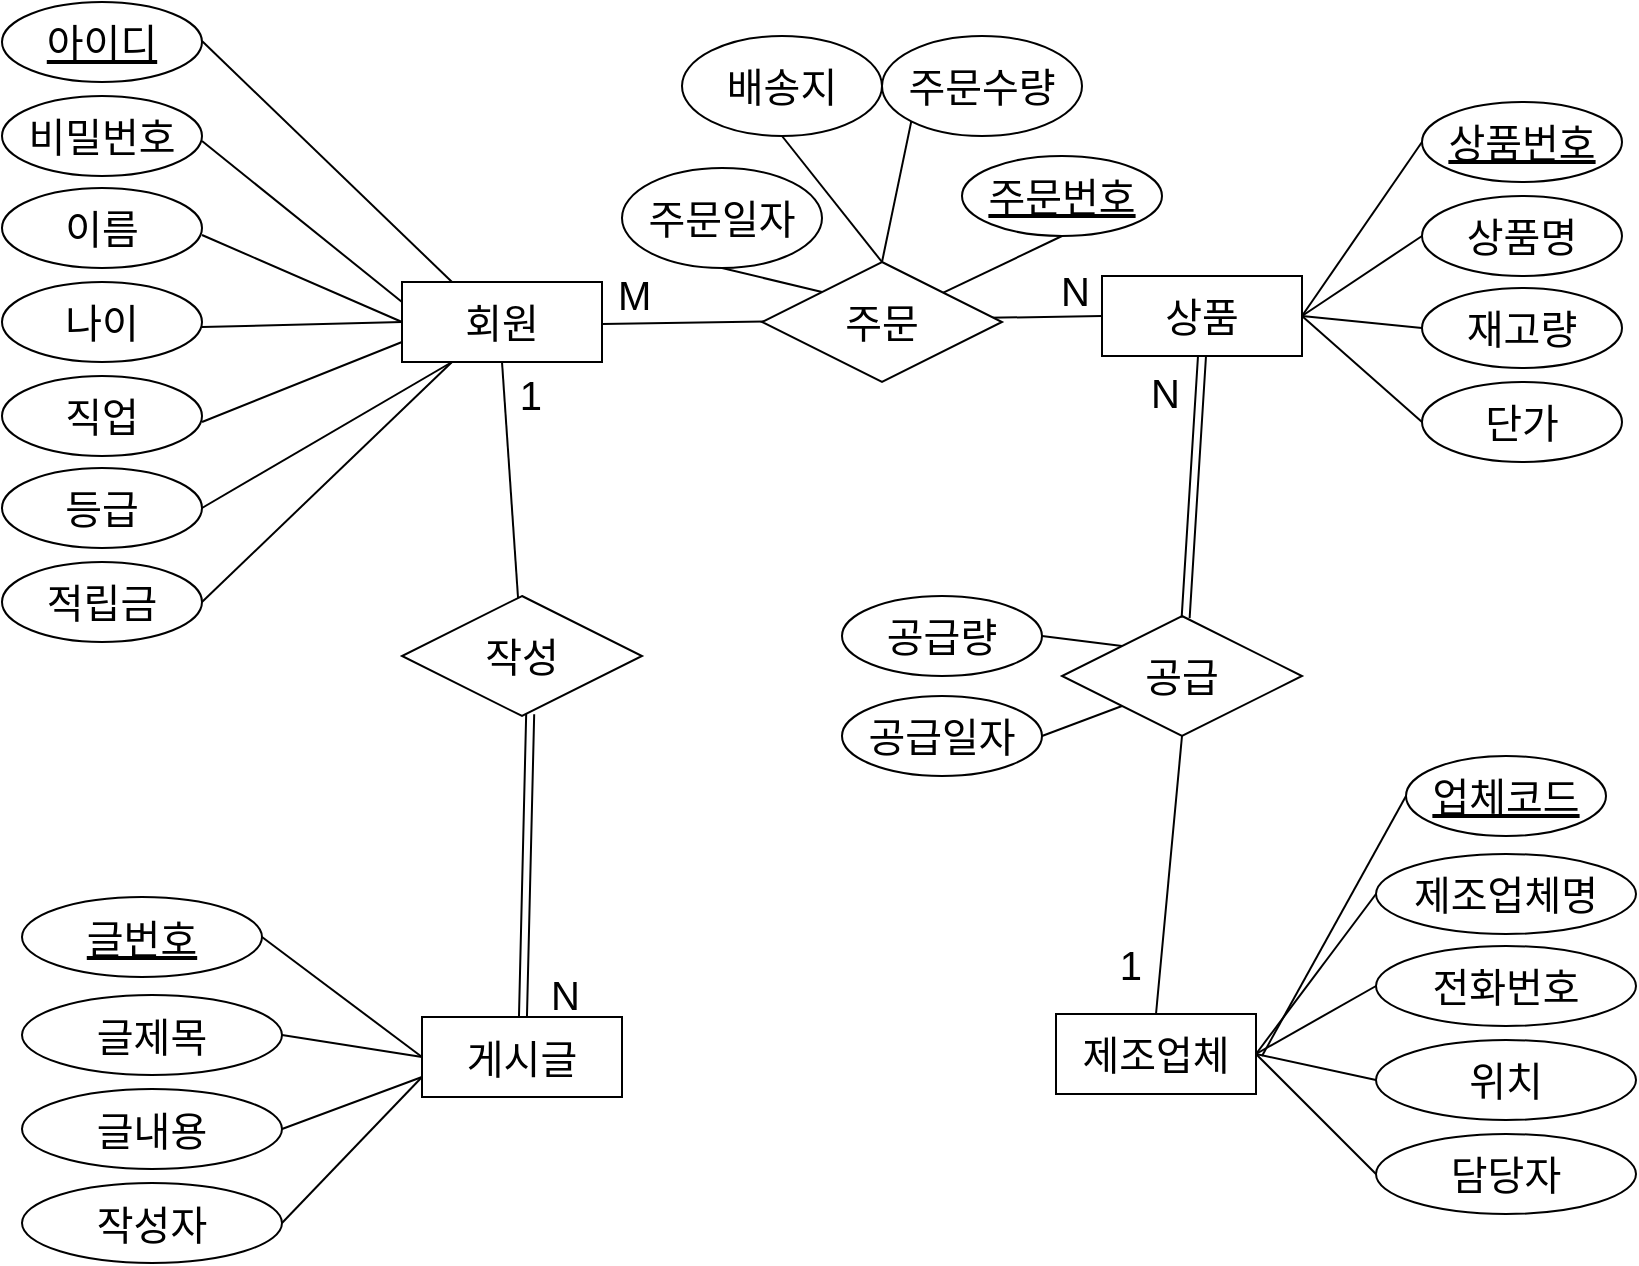 <mxfile>
    <diagram id="q5qzELJmM-EONyKrOwvD" name="Page-1">
        <mxGraphModel dx="283" dy="515" grid="1" gridSize="10" guides="1" tooltips="1" connect="1" arrows="1" fold="1" page="1" pageScale="1" pageWidth="827" pageHeight="1169" math="0" shadow="0">
            <root>
                <mxCell id="0"/>
                <mxCell id="1" parent="0"/>
                <mxCell id="2" value="회원" style="whiteSpace=wrap;html=1;align=center;fontSize=20;" parent="1" vertex="1">
                    <mxGeometry x="210" y="183" width="100" height="40" as="geometry"/>
                </mxCell>
                <mxCell id="3" value="상품" style="whiteSpace=wrap;html=1;align=center;fontSize=20;" parent="1" vertex="1">
                    <mxGeometry x="560" y="180" width="100" height="40" as="geometry"/>
                </mxCell>
                <mxCell id="4" value="제조업체" style="whiteSpace=wrap;html=1;align=center;fontSize=20;" parent="1" vertex="1">
                    <mxGeometry x="537" y="549" width="100" height="40" as="geometry"/>
                </mxCell>
                <mxCell id="5" value="게시글" style="whiteSpace=wrap;html=1;align=center;fontSize=20;" parent="1" vertex="1">
                    <mxGeometry x="220" y="550.5" width="100" height="40" as="geometry"/>
                </mxCell>
                <mxCell id="6" value="아이디" style="ellipse;whiteSpace=wrap;html=1;align=center;fontStyle=4;fontSize=20;" parent="1" vertex="1">
                    <mxGeometry x="10" y="43" width="100" height="40" as="geometry"/>
                </mxCell>
                <mxCell id="7" value="비밀번호" style="ellipse;whiteSpace=wrap;html=1;align=center;fontSize=20;" parent="1" vertex="1">
                    <mxGeometry x="10" y="90" width="100" height="40" as="geometry"/>
                </mxCell>
                <mxCell id="8" value="이름" style="ellipse;whiteSpace=wrap;html=1;align=center;fontSize=20;" parent="1" vertex="1">
                    <mxGeometry x="10" y="136" width="100" height="40" as="geometry"/>
                </mxCell>
                <mxCell id="9" value="나이" style="ellipse;whiteSpace=wrap;html=1;align=center;fontSize=20;" parent="1" vertex="1">
                    <mxGeometry x="10" y="183" width="100" height="40" as="geometry"/>
                </mxCell>
                <mxCell id="10" value="직업" style="ellipse;whiteSpace=wrap;html=1;align=center;fontSize=20;" parent="1" vertex="1">
                    <mxGeometry x="10" y="230" width="100" height="40" as="geometry"/>
                </mxCell>
                <mxCell id="11" value="등급" style="ellipse;whiteSpace=wrap;html=1;align=center;fontSize=20;" parent="1" vertex="1">
                    <mxGeometry x="10" y="276" width="100" height="40" as="geometry"/>
                </mxCell>
                <mxCell id="12" value="적립금" style="ellipse;whiteSpace=wrap;html=1;align=center;fontSize=20;" parent="1" vertex="1">
                    <mxGeometry x="10" y="323" width="100" height="40" as="geometry"/>
                </mxCell>
                <mxCell id="15" value="" style="endArrow=none;html=1;rounded=0;fontSize=20;entryX=0.25;entryY=0;entryDx=0;entryDy=0;" parent="1" target="2" edge="1">
                    <mxGeometry relative="1" as="geometry">
                        <mxPoint x="110" y="62.5" as="sourcePoint"/>
                        <mxPoint x="270" y="62.5" as="targetPoint"/>
                    </mxGeometry>
                </mxCell>
                <mxCell id="17" value="" style="endArrow=none;html=1;rounded=0;fontSize=20;entryX=0;entryY=0.25;entryDx=0;entryDy=0;" parent="1" target="2" edge="1">
                    <mxGeometry relative="1" as="geometry">
                        <mxPoint x="110" y="112.5" as="sourcePoint"/>
                        <mxPoint x="235" y="223" as="targetPoint"/>
                    </mxGeometry>
                </mxCell>
                <mxCell id="18" value="" style="endArrow=none;html=1;rounded=0;fontSize=20;entryX=0;entryY=0.5;entryDx=0;entryDy=0;" parent="1" target="2" edge="1">
                    <mxGeometry relative="1" as="geometry">
                        <mxPoint x="110" y="205.5" as="sourcePoint"/>
                        <mxPoint x="235" y="316" as="targetPoint"/>
                    </mxGeometry>
                </mxCell>
                <mxCell id="19" value="" style="endArrow=none;html=1;rounded=0;fontSize=20;entryX=0;entryY=0.5;entryDx=0;entryDy=0;" parent="1" target="2" edge="1">
                    <mxGeometry relative="1" as="geometry">
                        <mxPoint x="110" y="159.5" as="sourcePoint"/>
                        <mxPoint x="235" y="270" as="targetPoint"/>
                    </mxGeometry>
                </mxCell>
                <mxCell id="20" value="" style="endArrow=none;html=1;rounded=0;fontSize=20;entryX=0;entryY=0.75;entryDx=0;entryDy=0;" parent="1" target="2" edge="1">
                    <mxGeometry relative="1" as="geometry">
                        <mxPoint x="110" y="253" as="sourcePoint"/>
                        <mxPoint x="235" y="363" as="targetPoint"/>
                    </mxGeometry>
                </mxCell>
                <mxCell id="22" value="" style="endArrow=none;html=1;rounded=0;fontSize=20;entryX=0.25;entryY=1;entryDx=0;entryDy=0;exitX=1;exitY=0.5;exitDx=0;exitDy=0;" parent="1" source="11" target="2" edge="1">
                    <mxGeometry relative="1" as="geometry">
                        <mxPoint x="120" y="263" as="sourcePoint"/>
                        <mxPoint x="220" y="213" as="targetPoint"/>
                    </mxGeometry>
                </mxCell>
                <mxCell id="23" value="" style="endArrow=none;html=1;rounded=0;fontSize=20;entryX=0.25;entryY=1;entryDx=0;entryDy=0;exitX=1;exitY=0.5;exitDx=0;exitDy=0;" parent="1" source="12" target="2" edge="1">
                    <mxGeometry relative="1" as="geometry">
                        <mxPoint x="120" y="306" as="sourcePoint"/>
                        <mxPoint x="245" y="223" as="targetPoint"/>
                    </mxGeometry>
                </mxCell>
                <mxCell id="24" value="상품명" style="ellipse;whiteSpace=wrap;html=1;align=center;fontSize=20;" parent="1" vertex="1">
                    <mxGeometry x="720" y="140" width="100" height="40" as="geometry"/>
                </mxCell>
                <mxCell id="25" value="재고량" style="ellipse;whiteSpace=wrap;html=1;align=center;fontSize=20;" parent="1" vertex="1">
                    <mxGeometry x="720" y="186" width="100" height="40" as="geometry"/>
                </mxCell>
                <mxCell id="26" value="단가" style="ellipse;whiteSpace=wrap;html=1;align=center;fontSize=20;" parent="1" vertex="1">
                    <mxGeometry x="720" y="233" width="100" height="40" as="geometry"/>
                </mxCell>
                <mxCell id="28" value="상품번호" style="ellipse;whiteSpace=wrap;html=1;align=center;fontStyle=4;fontSize=20;" parent="1" vertex="1">
                    <mxGeometry x="720" y="93" width="100" height="40" as="geometry"/>
                </mxCell>
                <mxCell id="29" value="" style="endArrow=none;html=1;rounded=0;fontSize=20;entryX=0;entryY=0.5;entryDx=0;entryDy=0;" parent="1" target="28" edge="1">
                    <mxGeometry relative="1" as="geometry">
                        <mxPoint x="660" y="200" as="sourcePoint"/>
                        <mxPoint x="720" y="112.5" as="targetPoint"/>
                    </mxGeometry>
                </mxCell>
                <mxCell id="30" value="" style="endArrow=none;html=1;rounded=0;fontSize=20;entryX=1;entryY=0.5;entryDx=0;entryDy=0;exitX=0;exitY=0.5;exitDx=0;exitDy=0;" parent="1" source="24" target="3" edge="1">
                    <mxGeometry relative="1" as="geometry">
                        <mxPoint x="390" y="200" as="sourcePoint"/>
                        <mxPoint x="550" y="200" as="targetPoint"/>
                    </mxGeometry>
                </mxCell>
                <mxCell id="31" value="" style="endArrow=none;html=1;rounded=0;fontSize=20;entryX=1;entryY=0.5;entryDx=0;entryDy=0;exitX=0;exitY=0.5;exitDx=0;exitDy=0;" parent="1" source="25" target="3" edge="1">
                    <mxGeometry relative="1" as="geometry">
                        <mxPoint x="730" y="170" as="sourcePoint"/>
                        <mxPoint x="660" y="210" as="targetPoint"/>
                    </mxGeometry>
                </mxCell>
                <mxCell id="32" value="" style="endArrow=none;html=1;rounded=0;fontSize=20;entryX=1;entryY=0.5;entryDx=0;entryDy=0;exitX=0;exitY=0.5;exitDx=0;exitDy=0;" parent="1" source="26" target="3" edge="1">
                    <mxGeometry relative="1" as="geometry">
                        <mxPoint x="730" y="216" as="sourcePoint"/>
                        <mxPoint x="660" y="210" as="targetPoint"/>
                    </mxGeometry>
                </mxCell>
                <mxCell id="33" value="제조업체명" style="ellipse;whiteSpace=wrap;html=1;align=center;fontSize=20;" parent="1" vertex="1">
                    <mxGeometry x="697" y="469" width="130" height="40" as="geometry"/>
                </mxCell>
                <mxCell id="34" value="전화번호" style="ellipse;whiteSpace=wrap;html=1;align=center;fontSize=20;" parent="1" vertex="1">
                    <mxGeometry x="697" y="515" width="130" height="40" as="geometry"/>
                </mxCell>
                <mxCell id="35" value="위치" style="ellipse;whiteSpace=wrap;html=1;align=center;fontSize=20;" parent="1" vertex="1">
                    <mxGeometry x="697" y="562" width="130" height="40" as="geometry"/>
                </mxCell>
                <mxCell id="36" value="담당자" style="ellipse;whiteSpace=wrap;html=1;align=center;fontSize=20;" parent="1" vertex="1">
                    <mxGeometry x="697" y="609" width="130" height="40" as="geometry"/>
                </mxCell>
                <mxCell id="37" value="" style="endArrow=none;html=1;rounded=0;fontSize=20;entryX=1;entryY=0.5;entryDx=0;entryDy=0;exitX=0;exitY=0.5;exitDx=0;exitDy=0;" parent="1" source="33" target="4" edge="1">
                    <mxGeometry relative="1" as="geometry">
                        <mxPoint x="367" y="359" as="sourcePoint"/>
                        <mxPoint x="527" y="359" as="targetPoint"/>
                    </mxGeometry>
                </mxCell>
                <mxCell id="38" value="" style="endArrow=none;html=1;rounded=0;fontSize=20;entryX=1;entryY=0.5;entryDx=0;entryDy=0;exitX=0;exitY=0.5;exitDx=0;exitDy=0;" parent="1" source="34" target="4" edge="1">
                    <mxGeometry relative="1" as="geometry">
                        <mxPoint x="707" y="499" as="sourcePoint"/>
                        <mxPoint x="647" y="579" as="targetPoint"/>
                    </mxGeometry>
                </mxCell>
                <mxCell id="39" value="" style="endArrow=none;html=1;rounded=0;fontSize=20;entryX=1;entryY=0.5;entryDx=0;entryDy=0;exitX=0;exitY=0.5;exitDx=0;exitDy=0;" parent="1" source="35" target="4" edge="1">
                    <mxGeometry relative="1" as="geometry">
                        <mxPoint x="707" y="545" as="sourcePoint"/>
                        <mxPoint x="647" y="579" as="targetPoint"/>
                    </mxGeometry>
                </mxCell>
                <mxCell id="40" value="" style="endArrow=none;html=1;rounded=0;fontSize=20;entryX=1;entryY=0.5;entryDx=0;entryDy=0;exitX=0;exitY=0.5;exitDx=0;exitDy=0;" parent="1" source="36" target="4" edge="1">
                    <mxGeometry relative="1" as="geometry">
                        <mxPoint x="707" y="592" as="sourcePoint"/>
                        <mxPoint x="647" y="579" as="targetPoint"/>
                    </mxGeometry>
                </mxCell>
                <mxCell id="42" value="글제목" style="ellipse;whiteSpace=wrap;html=1;align=center;fontSize=20;direction=east;" parent="1" vertex="1">
                    <mxGeometry x="20" y="539.5" width="130" height="40" as="geometry"/>
                </mxCell>
                <mxCell id="43" value="글내용" style="ellipse;whiteSpace=wrap;html=1;align=center;fontSize=20;direction=east;" parent="1" vertex="1">
                    <mxGeometry x="20" y="586.5" width="130" height="40" as="geometry"/>
                </mxCell>
                <mxCell id="44" value="작성자" style="ellipse;whiteSpace=wrap;html=1;align=center;fontSize=20;direction=east;" parent="1" vertex="1">
                    <mxGeometry x="20" y="633.5" width="130" height="40" as="geometry"/>
                </mxCell>
                <mxCell id="45" value="" style="endArrow=none;html=1;rounded=0;fontSize=20;entryX=0;entryY=0.5;entryDx=0;entryDy=0;exitX=1;exitY=0.5;exitDx=0;exitDy=0;" parent="1" source="49" target="5" edge="1">
                    <mxGeometry relative="1" as="geometry">
                        <mxPoint x="152.34" y="520.5" as="sourcePoint"/>
                        <mxPoint y="593.5" as="targetPoint"/>
                    </mxGeometry>
                </mxCell>
                <mxCell id="46" value="" style="endArrow=none;html=1;rounded=0;fontSize=20;entryX=1;entryY=0.5;entryDx=0;entryDy=0;exitX=0;exitY=0.5;exitDx=0;exitDy=0;" parent="1" source="5" target="42" edge="1">
                    <mxGeometry relative="1" as="geometry">
                        <mxPoint x="70" y="523.5" as="sourcePoint"/>
                        <mxPoint y="593.5" as="targetPoint"/>
                    </mxGeometry>
                </mxCell>
                <mxCell id="47" value="" style="endArrow=none;html=1;rounded=0;fontSize=20;entryX=1;entryY=0.5;entryDx=0;entryDy=0;exitX=0;exitY=0.75;exitDx=0;exitDy=0;" parent="1" source="5" target="43" edge="1">
                    <mxGeometry relative="1" as="geometry">
                        <mxPoint x="70" y="569.5" as="sourcePoint"/>
                        <mxPoint y="593.5" as="targetPoint"/>
                    </mxGeometry>
                </mxCell>
                <mxCell id="48" value="" style="endArrow=none;html=1;rounded=0;fontSize=20;entryX=1;entryY=0.5;entryDx=0;entryDy=0;exitX=0;exitY=0.75;exitDx=0;exitDy=0;" parent="1" source="5" target="44" edge="1">
                    <mxGeometry relative="1" as="geometry">
                        <mxPoint x="70" y="616.5" as="sourcePoint"/>
                        <mxPoint y="593.5" as="targetPoint"/>
                    </mxGeometry>
                </mxCell>
                <mxCell id="49" value="글번호" style="ellipse;whiteSpace=wrap;html=1;align=center;fontStyle=4;fontSize=20;" parent="1" vertex="1">
                    <mxGeometry x="20" y="490.5" width="120" height="40" as="geometry"/>
                </mxCell>
                <mxCell id="52" value="" style="endArrow=none;html=1;rounded=0;fontSize=20;entryX=0;entryY=0.5;entryDx=0;entryDy=0;" parent="1" target="3" edge="1">
                    <mxGeometry relative="1" as="geometry">
                        <mxPoint x="310" y="204" as="sourcePoint"/>
                        <mxPoint x="550" y="201" as="targetPoint"/>
                    </mxGeometry>
                </mxCell>
                <mxCell id="53" value="M" style="resizable=0;html=1;align=left;verticalAlign=bottom;fontSize=20;" parent="52" connectable="0" vertex="1">
                    <mxGeometry x="-1" relative="1" as="geometry">
                        <mxPoint x="6" y="-1" as="offset"/>
                    </mxGeometry>
                </mxCell>
                <mxCell id="54" value="N" style="resizable=0;html=1;align=right;verticalAlign=bottom;fontSize=20;" parent="52" connectable="0" vertex="1">
                    <mxGeometry x="1" relative="1" as="geometry">
                        <mxPoint x="-5" y="1" as="offset"/>
                    </mxGeometry>
                </mxCell>
                <mxCell id="50" value="주문" style="shape=rhombus;perimeter=rhombusPerimeter;whiteSpace=wrap;html=1;align=center;fontSize=20;" parent="1" vertex="1">
                    <mxGeometry x="390" y="173" width="120" height="60" as="geometry"/>
                </mxCell>
                <mxCell id="58" value="주문수량" style="ellipse;whiteSpace=wrap;html=1;align=center;fontSize=20;" parent="1" vertex="1">
                    <mxGeometry x="450" y="60" width="100" height="50" as="geometry"/>
                </mxCell>
                <mxCell id="60" value="" style="endArrow=none;html=1;rounded=0;fontSize=20;exitX=0.5;exitY=1;exitDx=0;exitDy=0;" parent="1" source="56" target="50" edge="1">
                    <mxGeometry relative="1" as="geometry">
                        <mxPoint x="310" y="330" as="sourcePoint"/>
                        <mxPoint x="470" y="330" as="targetPoint"/>
                    </mxGeometry>
                </mxCell>
                <mxCell id="61" value="" style="endArrow=none;html=1;rounded=0;fontSize=20;exitX=0.5;exitY=1;exitDx=0;exitDy=0;entryX=0;entryY=0;entryDx=0;entryDy=0;" parent="1" source="55" target="50" edge="1">
                    <mxGeometry relative="1" as="geometry">
                        <mxPoint x="530" y="160" as="sourcePoint"/>
                        <mxPoint x="430" y="180" as="targetPoint"/>
                    </mxGeometry>
                </mxCell>
                <mxCell id="62" value="" style="endArrow=none;html=1;rounded=0;fontSize=20;entryX=0.5;entryY=0;entryDx=0;entryDy=0;exitX=0.5;exitY=1;exitDx=0;exitDy=0;" parent="1" source="57" target="50" edge="1">
                    <mxGeometry relative="1" as="geometry">
                        <mxPoint x="310" y="330" as="sourcePoint"/>
                        <mxPoint x="470" y="330" as="targetPoint"/>
                    </mxGeometry>
                </mxCell>
                <mxCell id="63" value="" style="endArrow=none;html=1;rounded=0;fontSize=20;exitX=0;exitY=1;exitDx=0;exitDy=0;entryX=0.5;entryY=0;entryDx=0;entryDy=0;" parent="1" source="58" target="50" edge="1">
                    <mxGeometry relative="1" as="geometry">
                        <mxPoint x="420" y="103" as="sourcePoint"/>
                        <mxPoint x="450" y="170" as="targetPoint"/>
                    </mxGeometry>
                </mxCell>
                <mxCell id="56" value="주문번호" style="ellipse;whiteSpace=wrap;html=1;align=center;fontStyle=4;fontSize=20;" parent="1" vertex="1">
                    <mxGeometry x="490" y="120" width="100" height="40" as="geometry"/>
                </mxCell>
                <mxCell id="57" value="배송지" style="ellipse;whiteSpace=wrap;html=1;align=center;fontSize=20;" parent="1" vertex="1">
                    <mxGeometry x="350" y="60" width="100" height="50" as="geometry"/>
                </mxCell>
                <mxCell id="55" value="주문일자" style="ellipse;whiteSpace=wrap;html=1;align=center;fontSize=20;" parent="1" vertex="1">
                    <mxGeometry x="320" y="126" width="100" height="50" as="geometry"/>
                </mxCell>
                <mxCell id="64" value="공급" style="shape=rhombus;perimeter=rhombusPerimeter;whiteSpace=wrap;html=1;align=center;fontSize=20;" parent="1" vertex="1">
                    <mxGeometry x="540" y="350" width="120" height="60" as="geometry"/>
                </mxCell>
                <mxCell id="65" value="공급량" style="ellipse;whiteSpace=wrap;html=1;align=center;fontSize=20;" parent="1" vertex="1">
                    <mxGeometry x="430" y="340" width="100" height="40" as="geometry"/>
                </mxCell>
                <mxCell id="66" value="공급일자" style="ellipse;whiteSpace=wrap;html=1;align=center;fontSize=20;" parent="1" vertex="1">
                    <mxGeometry x="430" y="390" width="100" height="40" as="geometry"/>
                </mxCell>
                <mxCell id="67" value="" style="endArrow=none;html=1;rounded=0;fontSize=20;entryX=1;entryY=0.5;entryDx=0;entryDy=0;exitX=0;exitY=0;exitDx=0;exitDy=0;" parent="1" source="64" target="65" edge="1">
                    <mxGeometry relative="1" as="geometry">
                        <mxPoint x="310" y="420" as="sourcePoint"/>
                        <mxPoint x="470" y="420" as="targetPoint"/>
                    </mxGeometry>
                </mxCell>
                <mxCell id="68" value="" style="endArrow=none;html=1;rounded=0;fontSize=20;entryX=1;entryY=0.5;entryDx=0;entryDy=0;exitX=0;exitY=1;exitDx=0;exitDy=0;" parent="1" source="64" target="66" edge="1">
                    <mxGeometry relative="1" as="geometry">
                        <mxPoint x="580" y="375" as="sourcePoint"/>
                        <mxPoint x="540" y="370" as="targetPoint"/>
                    </mxGeometry>
                </mxCell>
                <mxCell id="69" value="" style="shape=link;html=1;rounded=0;fontSize=20;exitX=0.5;exitY=1;exitDx=0;exitDy=0;" parent="1" source="3" target="64" edge="1">
                    <mxGeometry relative="1" as="geometry">
                        <mxPoint x="310" y="420" as="sourcePoint"/>
                        <mxPoint x="470" y="420" as="targetPoint"/>
                    </mxGeometry>
                </mxCell>
                <mxCell id="70" value="N" style="resizable=0;html=1;align=right;verticalAlign=bottom;fontSize=20;" parent="69" connectable="0" vertex="1">
                    <mxGeometry x="1" relative="1" as="geometry">
                        <mxPoint x="-2" y="-98" as="offset"/>
                    </mxGeometry>
                </mxCell>
                <mxCell id="72" value="" style="endArrow=none;html=1;rounded=0;fontSize=20;entryX=0.5;entryY=0;entryDx=0;entryDy=0;" parent="1" target="4" edge="1">
                    <mxGeometry relative="1" as="geometry">
                        <mxPoint x="600" y="410" as="sourcePoint"/>
                        <mxPoint x="760" y="410" as="targetPoint"/>
                    </mxGeometry>
                </mxCell>
                <mxCell id="73" value="1" style="resizable=0;html=1;align=right;verticalAlign=bottom;fontSize=20;" parent="72" connectable="0" vertex="1">
                    <mxGeometry x="1" relative="1" as="geometry">
                        <mxPoint x="-7" y="-10" as="offset"/>
                    </mxGeometry>
                </mxCell>
                <mxCell id="76" value="작성" style="shape=rhombus;perimeter=rhombusPerimeter;whiteSpace=wrap;html=1;align=center;fontSize=20;" parent="1" vertex="1">
                    <mxGeometry x="210" y="340" width="120" height="60" as="geometry"/>
                </mxCell>
                <mxCell id="77" value="" style="endArrow=none;html=1;rounded=0;fontSize=20;exitX=0.5;exitY=1;exitDx=0;exitDy=0;" parent="1" source="2" target="76" edge="1">
                    <mxGeometry relative="1" as="geometry">
                        <mxPoint x="310" y="420" as="sourcePoint"/>
                        <mxPoint x="470" y="420" as="targetPoint"/>
                    </mxGeometry>
                </mxCell>
                <mxCell id="78" value="1" style="resizable=0;html=1;align=right;verticalAlign=bottom;fontSize=20;" parent="77" connectable="0" vertex="1">
                    <mxGeometry x="1" relative="1" as="geometry">
                        <mxPoint x="12" y="-88" as="offset"/>
                    </mxGeometry>
                </mxCell>
                <mxCell id="79" value="" style="shape=link;html=1;rounded=0;fontSize=20;exitX=0.5;exitY=1;exitDx=0;exitDy=0;" parent="1" target="5" edge="1">
                    <mxGeometry relative="1" as="geometry">
                        <mxPoint x="274.09" y="399.09" as="sourcePoint"/>
                        <mxPoint x="265.908" y="529.999" as="targetPoint"/>
                    </mxGeometry>
                </mxCell>
                <mxCell id="80" value="N" style="resizable=0;html=1;align=right;verticalAlign=bottom;fontSize=20;" parent="79" connectable="0" vertex="1">
                    <mxGeometry x="1" relative="1" as="geometry">
                        <mxPoint x="29" y="3" as="offset"/>
                    </mxGeometry>
                </mxCell>
                <mxCell id="82" value="업체코드" style="ellipse;whiteSpace=wrap;html=1;align=center;fontStyle=4;fontSize=20;" parent="1" vertex="1">
                    <mxGeometry x="712" y="420" width="100" height="40" as="geometry"/>
                </mxCell>
                <mxCell id="83" value="" style="endArrow=none;html=1;rounded=0;fontSize=20;exitX=0;exitY=0.5;exitDx=0;exitDy=0;" parent="1" source="82" edge="1">
                    <mxGeometry relative="1" as="geometry">
                        <mxPoint x="707" y="499" as="sourcePoint"/>
                        <mxPoint x="640" y="570" as="targetPoint"/>
                    </mxGeometry>
                </mxCell>
            </root>
        </mxGraphModel>
    </diagram>
    <diagram id="zfgtDUeQF6knBdDJuYFh" name="Page-2">
        <mxGraphModel dx="283" dy="515" grid="1" gridSize="10" guides="1" tooltips="1" connect="1" arrows="1" fold="1" page="1" pageScale="1" pageWidth="827" pageHeight="1169" math="0" shadow="0">
            <root>
                <mxCell id="0"/>
                <mxCell id="1" parent="0"/>
                <mxCell id="Y1advHwtuHt-in-1cHeR-1" value="상품" style="shape=table;startSize=30;container=1;collapsible=1;childLayout=tableLayout;fixedRows=1;rowLines=0;fontStyle=1;align=center;resizeLast=1;fontSize=20;" parent="1" vertex="1">
                    <mxGeometry x="520" y="50" width="180" height="150" as="geometry"/>
                </mxCell>
                <mxCell id="Y1advHwtuHt-in-1cHeR-2" value="" style="shape=tableRow;horizontal=0;startSize=0;swimlaneHead=0;swimlaneBody=0;fillColor=none;collapsible=0;dropTarget=0;points=[[0,0.5],[1,0.5]];portConstraint=eastwest;top=0;left=0;right=0;bottom=1;fontSize=20;" parent="Y1advHwtuHt-in-1cHeR-1" vertex="1">
                    <mxGeometry y="30" width="180" height="30" as="geometry"/>
                </mxCell>
                <mxCell id="Y1advHwtuHt-in-1cHeR-3" value="PK" style="shape=partialRectangle;connectable=0;fillColor=none;top=0;left=0;bottom=0;right=0;fontStyle=1;overflow=hidden;fontSize=20;" parent="Y1advHwtuHt-in-1cHeR-2" vertex="1">
                    <mxGeometry width="30" height="30" as="geometry">
                        <mxRectangle width="30" height="30" as="alternateBounds"/>
                    </mxGeometry>
                </mxCell>
                <mxCell id="Y1advHwtuHt-in-1cHeR-4" value="상품번호" style="shape=partialRectangle;connectable=0;fillColor=none;top=0;left=0;bottom=0;right=0;align=left;spacingLeft=6;fontStyle=5;overflow=hidden;fontSize=20;" parent="Y1advHwtuHt-in-1cHeR-2" vertex="1">
                    <mxGeometry x="30" width="150" height="30" as="geometry">
                        <mxRectangle width="150" height="30" as="alternateBounds"/>
                    </mxGeometry>
                </mxCell>
                <mxCell id="Y1advHwtuHt-in-1cHeR-5" value="" style="shape=tableRow;horizontal=0;startSize=0;swimlaneHead=0;swimlaneBody=0;fillColor=none;collapsible=0;dropTarget=0;points=[[0,0.5],[1,0.5]];portConstraint=eastwest;top=0;left=0;right=0;bottom=0;fontSize=20;" parent="Y1advHwtuHt-in-1cHeR-1" vertex="1">
                    <mxGeometry y="60" width="180" height="30" as="geometry"/>
                </mxCell>
                <mxCell id="Y1advHwtuHt-in-1cHeR-6" value="" style="shape=partialRectangle;connectable=0;fillColor=none;top=0;left=0;bottom=0;right=0;editable=1;overflow=hidden;fontSize=20;" parent="Y1advHwtuHt-in-1cHeR-5" vertex="1">
                    <mxGeometry width="30" height="30" as="geometry">
                        <mxRectangle width="30" height="30" as="alternateBounds"/>
                    </mxGeometry>
                </mxCell>
                <mxCell id="Y1advHwtuHt-in-1cHeR-7" value="상품명" style="shape=partialRectangle;connectable=0;fillColor=none;top=0;left=0;bottom=0;right=0;align=left;spacingLeft=6;overflow=hidden;fontSize=20;" parent="Y1advHwtuHt-in-1cHeR-5" vertex="1">
                    <mxGeometry x="30" width="150" height="30" as="geometry">
                        <mxRectangle width="150" height="30" as="alternateBounds"/>
                    </mxGeometry>
                </mxCell>
                <mxCell id="Y1advHwtuHt-in-1cHeR-8" value="" style="shape=tableRow;horizontal=0;startSize=0;swimlaneHead=0;swimlaneBody=0;fillColor=none;collapsible=0;dropTarget=0;points=[[0,0.5],[1,0.5]];portConstraint=eastwest;top=0;left=0;right=0;bottom=0;fontSize=20;" parent="Y1advHwtuHt-in-1cHeR-1" vertex="1">
                    <mxGeometry y="90" width="180" height="30" as="geometry"/>
                </mxCell>
                <mxCell id="Y1advHwtuHt-in-1cHeR-9" value="" style="shape=partialRectangle;connectable=0;fillColor=none;top=0;left=0;bottom=0;right=0;editable=1;overflow=hidden;fontSize=20;" parent="Y1advHwtuHt-in-1cHeR-8" vertex="1">
                    <mxGeometry width="30" height="30" as="geometry">
                        <mxRectangle width="30" height="30" as="alternateBounds"/>
                    </mxGeometry>
                </mxCell>
                <mxCell id="Y1advHwtuHt-in-1cHeR-10" value="재고량" style="shape=partialRectangle;connectable=0;fillColor=none;top=0;left=0;bottom=0;right=0;align=left;spacingLeft=6;overflow=hidden;fontSize=20;" parent="Y1advHwtuHt-in-1cHeR-8" vertex="1">
                    <mxGeometry x="30" width="150" height="30" as="geometry">
                        <mxRectangle width="150" height="30" as="alternateBounds"/>
                    </mxGeometry>
                </mxCell>
                <mxCell id="Y1advHwtuHt-in-1cHeR-11" value="" style="shape=tableRow;horizontal=0;startSize=0;swimlaneHead=0;swimlaneBody=0;fillColor=none;collapsible=0;dropTarget=0;points=[[0,0.5],[1,0.5]];portConstraint=eastwest;top=0;left=0;right=0;bottom=0;fontSize=20;" parent="Y1advHwtuHt-in-1cHeR-1" vertex="1">
                    <mxGeometry y="120" width="180" height="30" as="geometry"/>
                </mxCell>
                <mxCell id="Y1advHwtuHt-in-1cHeR-12" value="" style="shape=partialRectangle;connectable=0;fillColor=none;top=0;left=0;bottom=0;right=0;editable=1;overflow=hidden;fontSize=20;" parent="Y1advHwtuHt-in-1cHeR-11" vertex="1">
                    <mxGeometry width="30" height="30" as="geometry">
                        <mxRectangle width="30" height="30" as="alternateBounds"/>
                    </mxGeometry>
                </mxCell>
                <mxCell id="Y1advHwtuHt-in-1cHeR-13" value="단가" style="shape=partialRectangle;connectable=0;fillColor=none;top=0;left=0;bottom=0;right=0;align=left;spacingLeft=6;overflow=hidden;fontSize=20;" parent="Y1advHwtuHt-in-1cHeR-11" vertex="1">
                    <mxGeometry x="30" width="150" height="30" as="geometry">
                        <mxRectangle width="150" height="30" as="alternateBounds"/>
                    </mxGeometry>
                </mxCell>
                <mxCell id="Y1advHwtuHt-in-1cHeR-14" value="제조업체" style="shape=table;startSize=30;container=1;collapsible=1;childLayout=tableLayout;fixedRows=1;rowLines=0;fontStyle=1;align=center;resizeLast=1;fontSize=20;" parent="1" vertex="1">
                    <mxGeometry x="530" y="340" width="180" height="180" as="geometry"/>
                </mxCell>
                <mxCell id="Y1advHwtuHt-in-1cHeR-15" value="" style="shape=tableRow;horizontal=0;startSize=0;swimlaneHead=0;swimlaneBody=0;fillColor=none;collapsible=0;dropTarget=0;points=[[0,0.5],[1,0.5]];portConstraint=eastwest;top=0;left=0;right=0;bottom=1;fontSize=20;" parent="Y1advHwtuHt-in-1cHeR-14" vertex="1">
                    <mxGeometry y="30" width="180" height="30" as="geometry"/>
                </mxCell>
                <mxCell id="Y1advHwtuHt-in-1cHeR-16" value="PK" style="shape=partialRectangle;connectable=0;fillColor=none;top=0;left=0;bottom=0;right=0;fontStyle=1;overflow=hidden;fontSize=20;" parent="Y1advHwtuHt-in-1cHeR-15" vertex="1">
                    <mxGeometry width="30" height="30" as="geometry">
                        <mxRectangle width="30" height="30" as="alternateBounds"/>
                    </mxGeometry>
                </mxCell>
                <mxCell id="Y1advHwtuHt-in-1cHeR-17" value="업체코드" style="shape=partialRectangle;connectable=0;fillColor=none;top=0;left=0;bottom=0;right=0;align=left;spacingLeft=6;fontStyle=5;overflow=hidden;fontSize=20;" parent="Y1advHwtuHt-in-1cHeR-15" vertex="1">
                    <mxGeometry x="30" width="150" height="30" as="geometry">
                        <mxRectangle width="150" height="30" as="alternateBounds"/>
                    </mxGeometry>
                </mxCell>
                <mxCell id="Y1advHwtuHt-in-1cHeR-18" value="" style="shape=tableRow;horizontal=0;startSize=0;swimlaneHead=0;swimlaneBody=0;fillColor=none;collapsible=0;dropTarget=0;points=[[0,0.5],[1,0.5]];portConstraint=eastwest;top=0;left=0;right=0;bottom=0;fontSize=20;" parent="Y1advHwtuHt-in-1cHeR-14" vertex="1">
                    <mxGeometry y="60" width="180" height="30" as="geometry"/>
                </mxCell>
                <mxCell id="Y1advHwtuHt-in-1cHeR-19" value="" style="shape=partialRectangle;connectable=0;fillColor=none;top=0;left=0;bottom=0;right=0;editable=1;overflow=hidden;fontSize=20;" parent="Y1advHwtuHt-in-1cHeR-18" vertex="1">
                    <mxGeometry width="30" height="30" as="geometry">
                        <mxRectangle width="30" height="30" as="alternateBounds"/>
                    </mxGeometry>
                </mxCell>
                <mxCell id="Y1advHwtuHt-in-1cHeR-20" value="업체명" style="shape=partialRectangle;connectable=0;fillColor=none;top=0;left=0;bottom=0;right=0;align=left;spacingLeft=6;overflow=hidden;fontSize=20;" parent="Y1advHwtuHt-in-1cHeR-18" vertex="1">
                    <mxGeometry x="30" width="150" height="30" as="geometry">
                        <mxRectangle width="150" height="30" as="alternateBounds"/>
                    </mxGeometry>
                </mxCell>
                <mxCell id="Y1advHwtuHt-in-1cHeR-21" value="" style="shape=tableRow;horizontal=0;startSize=0;swimlaneHead=0;swimlaneBody=0;fillColor=none;collapsible=0;dropTarget=0;points=[[0,0.5],[1,0.5]];portConstraint=eastwest;top=0;left=0;right=0;bottom=0;fontSize=20;" parent="Y1advHwtuHt-in-1cHeR-14" vertex="1">
                    <mxGeometry y="90" width="180" height="30" as="geometry"/>
                </mxCell>
                <mxCell id="Y1advHwtuHt-in-1cHeR-22" value="" style="shape=partialRectangle;connectable=0;fillColor=none;top=0;left=0;bottom=0;right=0;editable=1;overflow=hidden;fontSize=20;" parent="Y1advHwtuHt-in-1cHeR-21" vertex="1">
                    <mxGeometry width="30" height="30" as="geometry">
                        <mxRectangle width="30" height="30" as="alternateBounds"/>
                    </mxGeometry>
                </mxCell>
                <mxCell id="Y1advHwtuHt-in-1cHeR-23" value="전화번호" style="shape=partialRectangle;connectable=0;fillColor=none;top=0;left=0;bottom=0;right=0;align=left;spacingLeft=6;overflow=hidden;fontSize=20;" parent="Y1advHwtuHt-in-1cHeR-21" vertex="1">
                    <mxGeometry x="30" width="150" height="30" as="geometry">
                        <mxRectangle width="150" height="30" as="alternateBounds"/>
                    </mxGeometry>
                </mxCell>
                <mxCell id="Y1advHwtuHt-in-1cHeR-24" value="" style="shape=tableRow;horizontal=0;startSize=0;swimlaneHead=0;swimlaneBody=0;fillColor=none;collapsible=0;dropTarget=0;points=[[0,0.5],[1,0.5]];portConstraint=eastwest;top=0;left=0;right=0;bottom=0;fontSize=20;" parent="Y1advHwtuHt-in-1cHeR-14" vertex="1">
                    <mxGeometry y="120" width="180" height="30" as="geometry"/>
                </mxCell>
                <mxCell id="Y1advHwtuHt-in-1cHeR-25" value="" style="shape=partialRectangle;connectable=0;fillColor=none;top=0;left=0;bottom=0;right=0;editable=1;overflow=hidden;fontSize=20;" parent="Y1advHwtuHt-in-1cHeR-24" vertex="1">
                    <mxGeometry width="30" height="30" as="geometry">
                        <mxRectangle width="30" height="30" as="alternateBounds"/>
                    </mxGeometry>
                </mxCell>
                <mxCell id="Y1advHwtuHt-in-1cHeR-26" value="위치" style="shape=partialRectangle;connectable=0;fillColor=none;top=0;left=0;bottom=0;right=0;align=left;spacingLeft=6;overflow=hidden;fontSize=20;" parent="Y1advHwtuHt-in-1cHeR-24" vertex="1">
                    <mxGeometry x="30" width="150" height="30" as="geometry">
                        <mxRectangle width="150" height="30" as="alternateBounds"/>
                    </mxGeometry>
                </mxCell>
                <mxCell id="Y1advHwtuHt-in-1cHeR-27" value="" style="shape=tableRow;horizontal=0;startSize=0;swimlaneHead=0;swimlaneBody=0;fillColor=none;collapsible=0;dropTarget=0;points=[[0,0.5],[1,0.5]];portConstraint=eastwest;top=0;left=0;right=0;bottom=0;fontSize=20;" parent="Y1advHwtuHt-in-1cHeR-14" vertex="1">
                    <mxGeometry y="150" width="180" height="30" as="geometry"/>
                </mxCell>
                <mxCell id="Y1advHwtuHt-in-1cHeR-28" value="" style="shape=partialRectangle;connectable=0;fillColor=none;top=0;left=0;bottom=0;right=0;editable=1;overflow=hidden;fontSize=20;" parent="Y1advHwtuHt-in-1cHeR-27" vertex="1">
                    <mxGeometry width="30" height="30" as="geometry">
                        <mxRectangle width="30" height="30" as="alternateBounds"/>
                    </mxGeometry>
                </mxCell>
                <mxCell id="Y1advHwtuHt-in-1cHeR-29" value="담당자" style="shape=partialRectangle;connectable=0;fillColor=none;top=0;left=0;bottom=0;right=0;align=left;spacingLeft=6;overflow=hidden;fontSize=20;" parent="Y1advHwtuHt-in-1cHeR-27" vertex="1">
                    <mxGeometry x="30" width="150" height="30" as="geometry">
                        <mxRectangle width="150" height="30" as="alternateBounds"/>
                    </mxGeometry>
                </mxCell>
                <mxCell id="Y1advHwtuHt-in-1cHeR-30" value="회원" style="shape=table;startSize=30;container=1;collapsible=1;childLayout=tableLayout;fixedRows=1;rowLines=0;fontStyle=1;align=center;resizeLast=1;fontSize=20;" parent="1" vertex="1">
                    <mxGeometry x="40" y="40" width="180" height="240" as="geometry"/>
                </mxCell>
                <mxCell id="Y1advHwtuHt-in-1cHeR-31" value="" style="shape=tableRow;horizontal=0;startSize=0;swimlaneHead=0;swimlaneBody=0;fillColor=none;collapsible=0;dropTarget=0;points=[[0,0.5],[1,0.5]];portConstraint=eastwest;top=0;left=0;right=0;bottom=1;fontSize=20;" parent="Y1advHwtuHt-in-1cHeR-30" vertex="1">
                    <mxGeometry y="30" width="180" height="30" as="geometry"/>
                </mxCell>
                <mxCell id="Y1advHwtuHt-in-1cHeR-32" value="PK" style="shape=partialRectangle;connectable=0;fillColor=none;top=0;left=0;bottom=0;right=0;fontStyle=1;overflow=hidden;fontSize=20;" parent="Y1advHwtuHt-in-1cHeR-31" vertex="1">
                    <mxGeometry width="30" height="30" as="geometry">
                        <mxRectangle width="30" height="30" as="alternateBounds"/>
                    </mxGeometry>
                </mxCell>
                <mxCell id="Y1advHwtuHt-in-1cHeR-33" value="회원아이디" style="shape=partialRectangle;connectable=0;fillColor=none;top=0;left=0;bottom=0;right=0;align=left;spacingLeft=6;fontStyle=5;overflow=hidden;fontSize=20;" parent="Y1advHwtuHt-in-1cHeR-31" vertex="1">
                    <mxGeometry x="30" width="150" height="30" as="geometry">
                        <mxRectangle width="150" height="30" as="alternateBounds"/>
                    </mxGeometry>
                </mxCell>
                <mxCell id="Y1advHwtuHt-in-1cHeR-34" value="" style="shape=tableRow;horizontal=0;startSize=0;swimlaneHead=0;swimlaneBody=0;fillColor=none;collapsible=0;dropTarget=0;points=[[0,0.5],[1,0.5]];portConstraint=eastwest;top=0;left=0;right=0;bottom=0;fontSize=20;" parent="Y1advHwtuHt-in-1cHeR-30" vertex="1">
                    <mxGeometry y="60" width="180" height="30" as="geometry"/>
                </mxCell>
                <mxCell id="Y1advHwtuHt-in-1cHeR-35" value="" style="shape=partialRectangle;connectable=0;fillColor=none;top=0;left=0;bottom=0;right=0;editable=1;overflow=hidden;fontSize=20;" parent="Y1advHwtuHt-in-1cHeR-34" vertex="1">
                    <mxGeometry width="30" height="30" as="geometry">
                        <mxRectangle width="30" height="30" as="alternateBounds"/>
                    </mxGeometry>
                </mxCell>
                <mxCell id="Y1advHwtuHt-in-1cHeR-36" value="비밀번호" style="shape=partialRectangle;connectable=0;fillColor=none;top=0;left=0;bottom=0;right=0;align=left;spacingLeft=6;overflow=hidden;fontSize=20;" parent="Y1advHwtuHt-in-1cHeR-34" vertex="1">
                    <mxGeometry x="30" width="150" height="30" as="geometry">
                        <mxRectangle width="150" height="30" as="alternateBounds"/>
                    </mxGeometry>
                </mxCell>
                <mxCell id="Y1advHwtuHt-in-1cHeR-37" value="" style="shape=tableRow;horizontal=0;startSize=0;swimlaneHead=0;swimlaneBody=0;fillColor=none;collapsible=0;dropTarget=0;points=[[0,0.5],[1,0.5]];portConstraint=eastwest;top=0;left=0;right=0;bottom=0;fontSize=20;" parent="Y1advHwtuHt-in-1cHeR-30" vertex="1">
                    <mxGeometry y="90" width="180" height="30" as="geometry"/>
                </mxCell>
                <mxCell id="Y1advHwtuHt-in-1cHeR-38" value="" style="shape=partialRectangle;connectable=0;fillColor=none;top=0;left=0;bottom=0;right=0;editable=1;overflow=hidden;fontSize=20;" parent="Y1advHwtuHt-in-1cHeR-37" vertex="1">
                    <mxGeometry width="30" height="30" as="geometry">
                        <mxRectangle width="30" height="30" as="alternateBounds"/>
                    </mxGeometry>
                </mxCell>
                <mxCell id="Y1advHwtuHt-in-1cHeR-39" value="이름" style="shape=partialRectangle;connectable=0;fillColor=none;top=0;left=0;bottom=0;right=0;align=left;spacingLeft=6;overflow=hidden;fontSize=20;" parent="Y1advHwtuHt-in-1cHeR-37" vertex="1">
                    <mxGeometry x="30" width="150" height="30" as="geometry">
                        <mxRectangle width="150" height="30" as="alternateBounds"/>
                    </mxGeometry>
                </mxCell>
                <mxCell id="Y1advHwtuHt-in-1cHeR-40" value="" style="shape=tableRow;horizontal=0;startSize=0;swimlaneHead=0;swimlaneBody=0;fillColor=none;collapsible=0;dropTarget=0;points=[[0,0.5],[1,0.5]];portConstraint=eastwest;top=0;left=0;right=0;bottom=0;fontSize=20;" parent="Y1advHwtuHt-in-1cHeR-30" vertex="1">
                    <mxGeometry y="120" width="180" height="30" as="geometry"/>
                </mxCell>
                <mxCell id="Y1advHwtuHt-in-1cHeR-41" value="" style="shape=partialRectangle;connectable=0;fillColor=none;top=0;left=0;bottom=0;right=0;editable=1;overflow=hidden;fontSize=20;" parent="Y1advHwtuHt-in-1cHeR-40" vertex="1">
                    <mxGeometry width="30" height="30" as="geometry">
                        <mxRectangle width="30" height="30" as="alternateBounds"/>
                    </mxGeometry>
                </mxCell>
                <mxCell id="Y1advHwtuHt-in-1cHeR-42" value="나이" style="shape=partialRectangle;connectable=0;fillColor=none;top=0;left=0;bottom=0;right=0;align=left;spacingLeft=6;overflow=hidden;fontSize=20;" parent="Y1advHwtuHt-in-1cHeR-40" vertex="1">
                    <mxGeometry x="30" width="150" height="30" as="geometry">
                        <mxRectangle width="150" height="30" as="alternateBounds"/>
                    </mxGeometry>
                </mxCell>
                <mxCell id="Y1advHwtuHt-in-1cHeR-43" value="" style="shape=tableRow;horizontal=0;startSize=0;swimlaneHead=0;swimlaneBody=0;fillColor=none;collapsible=0;dropTarget=0;points=[[0,0.5],[1,0.5]];portConstraint=eastwest;top=0;left=0;right=0;bottom=0;fontSize=20;" parent="Y1advHwtuHt-in-1cHeR-30" vertex="1">
                    <mxGeometry y="150" width="180" height="30" as="geometry"/>
                </mxCell>
                <mxCell id="Y1advHwtuHt-in-1cHeR-44" value="" style="shape=partialRectangle;connectable=0;fillColor=none;top=0;left=0;bottom=0;right=0;editable=1;overflow=hidden;fontSize=20;" parent="Y1advHwtuHt-in-1cHeR-43" vertex="1">
                    <mxGeometry width="30" height="30" as="geometry">
                        <mxRectangle width="30" height="30" as="alternateBounds"/>
                    </mxGeometry>
                </mxCell>
                <mxCell id="Y1advHwtuHt-in-1cHeR-45" value="직업" style="shape=partialRectangle;connectable=0;fillColor=none;top=0;left=0;bottom=0;right=0;align=left;spacingLeft=6;overflow=hidden;fontSize=20;" parent="Y1advHwtuHt-in-1cHeR-43" vertex="1">
                    <mxGeometry x="30" width="150" height="30" as="geometry">
                        <mxRectangle width="150" height="30" as="alternateBounds"/>
                    </mxGeometry>
                </mxCell>
                <mxCell id="Y1advHwtuHt-in-1cHeR-46" value="" style="shape=tableRow;horizontal=0;startSize=0;swimlaneHead=0;swimlaneBody=0;fillColor=none;collapsible=0;dropTarget=0;points=[[0,0.5],[1,0.5]];portConstraint=eastwest;top=0;left=0;right=0;bottom=0;fontSize=20;" parent="Y1advHwtuHt-in-1cHeR-30" vertex="1">
                    <mxGeometry y="180" width="180" height="30" as="geometry"/>
                </mxCell>
                <mxCell id="Y1advHwtuHt-in-1cHeR-47" value="" style="shape=partialRectangle;connectable=0;fillColor=none;top=0;left=0;bottom=0;right=0;editable=1;overflow=hidden;fontSize=20;" parent="Y1advHwtuHt-in-1cHeR-46" vertex="1">
                    <mxGeometry width="30" height="30" as="geometry">
                        <mxRectangle width="30" height="30" as="alternateBounds"/>
                    </mxGeometry>
                </mxCell>
                <mxCell id="Y1advHwtuHt-in-1cHeR-48" value="등급" style="shape=partialRectangle;connectable=0;fillColor=none;top=0;left=0;bottom=0;right=0;align=left;spacingLeft=6;overflow=hidden;fontSize=20;" parent="Y1advHwtuHt-in-1cHeR-46" vertex="1">
                    <mxGeometry x="30" width="150" height="30" as="geometry">
                        <mxRectangle width="150" height="30" as="alternateBounds"/>
                    </mxGeometry>
                </mxCell>
                <mxCell id="Y1advHwtuHt-in-1cHeR-49" value="" style="shape=tableRow;horizontal=0;startSize=0;swimlaneHead=0;swimlaneBody=0;fillColor=none;collapsible=0;dropTarget=0;points=[[0,0.5],[1,0.5]];portConstraint=eastwest;top=0;left=0;right=0;bottom=0;fontSize=20;" parent="Y1advHwtuHt-in-1cHeR-30" vertex="1">
                    <mxGeometry y="210" width="180" height="30" as="geometry"/>
                </mxCell>
                <mxCell id="Y1advHwtuHt-in-1cHeR-50" value="" style="shape=partialRectangle;connectable=0;fillColor=none;top=0;left=0;bottom=0;right=0;editable=1;overflow=hidden;fontSize=20;" parent="Y1advHwtuHt-in-1cHeR-49" vertex="1">
                    <mxGeometry width="30" height="30" as="geometry">
                        <mxRectangle width="30" height="30" as="alternateBounds"/>
                    </mxGeometry>
                </mxCell>
                <mxCell id="Y1advHwtuHt-in-1cHeR-51" value="적립금" style="shape=partialRectangle;connectable=0;fillColor=none;top=0;left=0;bottom=0;right=0;align=left;spacingLeft=6;overflow=hidden;fontSize=20;" parent="Y1advHwtuHt-in-1cHeR-49" vertex="1">
                    <mxGeometry x="30" width="150" height="30" as="geometry">
                        <mxRectangle width="150" height="30" as="alternateBounds"/>
                    </mxGeometry>
                </mxCell>
                <mxCell id="Y1advHwtuHt-in-1cHeR-52" value="게시글" style="shape=table;startSize=30;container=1;collapsible=1;childLayout=tableLayout;fixedRows=1;rowLines=0;fontStyle=1;align=center;resizeLast=1;fontSize=20;" parent="1" vertex="1">
                    <mxGeometry x="40" y="360" width="180" height="150" as="geometry"/>
                </mxCell>
                <mxCell id="Y1advHwtuHt-in-1cHeR-53" value="" style="shape=tableRow;horizontal=0;startSize=0;swimlaneHead=0;swimlaneBody=0;fillColor=none;collapsible=0;dropTarget=0;points=[[0,0.5],[1,0.5]];portConstraint=eastwest;top=0;left=0;right=0;bottom=1;fontSize=20;" parent="Y1advHwtuHt-in-1cHeR-52" vertex="1">
                    <mxGeometry y="30" width="180" height="30" as="geometry"/>
                </mxCell>
                <mxCell id="Y1advHwtuHt-in-1cHeR-54" value="PK" style="shape=partialRectangle;connectable=0;fillColor=none;top=0;left=0;bottom=0;right=0;fontStyle=1;overflow=hidden;fontSize=20;" parent="Y1advHwtuHt-in-1cHeR-53" vertex="1">
                    <mxGeometry width="30" height="30" as="geometry">
                        <mxRectangle width="30" height="30" as="alternateBounds"/>
                    </mxGeometry>
                </mxCell>
                <mxCell id="Y1advHwtuHt-in-1cHeR-55" value="글번호" style="shape=partialRectangle;connectable=0;fillColor=none;top=0;left=0;bottom=0;right=0;align=left;spacingLeft=6;fontStyle=5;overflow=hidden;fontSize=20;" parent="Y1advHwtuHt-in-1cHeR-53" vertex="1">
                    <mxGeometry x="30" width="150" height="30" as="geometry">
                        <mxRectangle width="150" height="30" as="alternateBounds"/>
                    </mxGeometry>
                </mxCell>
                <mxCell id="Y1advHwtuHt-in-1cHeR-56" value="" style="shape=tableRow;horizontal=0;startSize=0;swimlaneHead=0;swimlaneBody=0;fillColor=none;collapsible=0;dropTarget=0;points=[[0,0.5],[1,0.5]];portConstraint=eastwest;top=0;left=0;right=0;bottom=0;fontSize=20;" parent="Y1advHwtuHt-in-1cHeR-52" vertex="1">
                    <mxGeometry y="60" width="180" height="30" as="geometry"/>
                </mxCell>
                <mxCell id="Y1advHwtuHt-in-1cHeR-57" value="" style="shape=partialRectangle;connectable=0;fillColor=none;top=0;left=0;bottom=0;right=0;editable=1;overflow=hidden;fontSize=20;" parent="Y1advHwtuHt-in-1cHeR-56" vertex="1">
                    <mxGeometry width="30" height="30" as="geometry">
                        <mxRectangle width="30" height="30" as="alternateBounds"/>
                    </mxGeometry>
                </mxCell>
                <mxCell id="Y1advHwtuHt-in-1cHeR-58" value="제목" style="shape=partialRectangle;connectable=0;fillColor=none;top=0;left=0;bottom=0;right=0;align=left;spacingLeft=6;overflow=hidden;fontSize=20;" parent="Y1advHwtuHt-in-1cHeR-56" vertex="1">
                    <mxGeometry x="30" width="150" height="30" as="geometry">
                        <mxRectangle width="150" height="30" as="alternateBounds"/>
                    </mxGeometry>
                </mxCell>
                <mxCell id="Y1advHwtuHt-in-1cHeR-59" value="" style="shape=tableRow;horizontal=0;startSize=0;swimlaneHead=0;swimlaneBody=0;fillColor=none;collapsible=0;dropTarget=0;points=[[0,0.5],[1,0.5]];portConstraint=eastwest;top=0;left=0;right=0;bottom=0;fontSize=20;" parent="Y1advHwtuHt-in-1cHeR-52" vertex="1">
                    <mxGeometry y="90" width="180" height="30" as="geometry"/>
                </mxCell>
                <mxCell id="Y1advHwtuHt-in-1cHeR-60" value="" style="shape=partialRectangle;connectable=0;fillColor=none;top=0;left=0;bottom=0;right=0;editable=1;overflow=hidden;fontSize=20;" parent="Y1advHwtuHt-in-1cHeR-59" vertex="1">
                    <mxGeometry width="30" height="30" as="geometry">
                        <mxRectangle width="30" height="30" as="alternateBounds"/>
                    </mxGeometry>
                </mxCell>
                <mxCell id="Y1advHwtuHt-in-1cHeR-61" value="내용" style="shape=partialRectangle;connectable=0;fillColor=none;top=0;left=0;bottom=0;right=0;align=left;spacingLeft=6;overflow=hidden;fontSize=20;" parent="Y1advHwtuHt-in-1cHeR-59" vertex="1">
                    <mxGeometry x="30" width="150" height="30" as="geometry">
                        <mxRectangle width="150" height="30" as="alternateBounds"/>
                    </mxGeometry>
                </mxCell>
                <mxCell id="Y1advHwtuHt-in-1cHeR-62" value="" style="shape=tableRow;horizontal=0;startSize=0;swimlaneHead=0;swimlaneBody=0;fillColor=none;collapsible=0;dropTarget=0;points=[[0,0.5],[1,0.5]];portConstraint=eastwest;top=0;left=0;right=0;bottom=0;fontSize=20;" parent="Y1advHwtuHt-in-1cHeR-52" vertex="1">
                    <mxGeometry y="120" width="180" height="30" as="geometry"/>
                </mxCell>
                <mxCell id="Y1advHwtuHt-in-1cHeR-63" value="" style="shape=partialRectangle;connectable=0;fillColor=none;top=0;left=0;bottom=0;right=0;editable=1;overflow=hidden;fontSize=20;" parent="Y1advHwtuHt-in-1cHeR-62" vertex="1">
                    <mxGeometry width="30" height="30" as="geometry">
                        <mxRectangle width="30" height="30" as="alternateBounds"/>
                    </mxGeometry>
                </mxCell>
                <mxCell id="Y1advHwtuHt-in-1cHeR-64" value="작성일" style="shape=partialRectangle;connectable=0;fillColor=none;top=0;left=0;bottom=0;right=0;align=left;spacingLeft=6;overflow=hidden;fontSize=20;" parent="Y1advHwtuHt-in-1cHeR-62" vertex="1">
                    <mxGeometry x="30" width="150" height="30" as="geometry">
                        <mxRectangle width="150" height="30" as="alternateBounds"/>
                    </mxGeometry>
                </mxCell>
            </root>
        </mxGraphModel>
    </diagram>
    <diagram id="bmcYUV0xWfiRsVT1gLd-" name="Page-3">
        <mxGraphModel dx="283" dy="515" grid="1" gridSize="10" guides="1" tooltips="1" connect="1" arrows="1" fold="1" page="1" pageScale="1" pageWidth="850" pageHeight="1100" math="0" shadow="0">
            <root>
                <mxCell id="0"/>
                <mxCell id="1" parent="0"/>
                <mxCell id="otOQqASyQChnQQ5-asrh-2" value="전화번호" style="ellipse;whiteSpace=wrap;html=1;" parent="1" vertex="1">
                    <mxGeometry x="40" y="230" width="120" height="60" as="geometry"/>
                </mxCell>
                <mxCell id="otOQqASyQChnQQ5-asrh-7" style="edgeStyle=none;html=1;" parent="1" source="otOQqASyQChnQQ5-asrh-3" edge="1">
                    <mxGeometry relative="1" as="geometry">
                        <mxPoint x="90" y="140" as="targetPoint"/>
                    </mxGeometry>
                </mxCell>
                <mxCell id="otOQqASyQChnQQ5-asrh-3" value="고객명" style="ellipse;whiteSpace=wrap;html=1;" parent="1" vertex="1">
                    <mxGeometry x="40" y="140" width="120" height="60" as="geometry"/>
                </mxCell>
                <mxCell id="otOQqASyQChnQQ5-asrh-4" value="이메일" style="ellipse;whiteSpace=wrap;html=1;" parent="1" vertex="1">
                    <mxGeometry x="40" y="330" width="120" height="60" as="geometry"/>
                </mxCell>
                <mxCell id="otOQqASyQChnQQ5-asrh-5" value="지역" style="ellipse;whiteSpace=wrap;html=1;" parent="1" vertex="1">
                    <mxGeometry x="42.5" y="420" width="120" height="60" as="geometry"/>
                </mxCell>
                <mxCell id="otOQqASyQChnQQ5-asrh-6" value="가입일" style="ellipse;whiteSpace=wrap;html=1;" parent="1" vertex="1">
                    <mxGeometry x="40" y="520" width="120" height="60" as="geometry"/>
                </mxCell>
                <mxCell id="otOQqASyQChnQQ5-asrh-11" value="기본주소" style="ellipse;whiteSpace=wrap;html=1;" parent="1" vertex="1">
                    <mxGeometry x="230" y="60" width="120" height="60" as="geometry"/>
                </mxCell>
                <mxCell id="otOQqASyQChnQQ5-asrh-12" value="상세주소" style="ellipse;whiteSpace=wrap;html=1;" parent="1" vertex="1">
                    <mxGeometry x="380" y="60" width="120" height="60" as="geometry"/>
                </mxCell>
                <mxCell id="otOQqASyQChnQQ5-asrh-13" value="주소" style="ellipse;whiteSpace=wrap;html=1;" parent="1" vertex="1">
                    <mxGeometry x="310" y="170" width="120" height="60" as="geometry"/>
                </mxCell>
                <mxCell id="otOQqASyQChnQQ5-asrh-15" value="고객" style="rounded=0;whiteSpace=wrap;html=1;" parent="1" vertex="1">
                    <mxGeometry x="210" y="260" width="120" height="60" as="geometry"/>
                </mxCell>
                <mxCell id="otOQqASyQChnQQ5-asrh-16" value="지역" style="rounded=0;whiteSpace=wrap;html=1;" parent="1" vertex="1">
                    <mxGeometry x="550" y="260" width="120" height="60" as="geometry"/>
                </mxCell>
                <mxCell id="otOQqASyQChnQQ5-asrh-18" value="지역명" style="ellipse;whiteSpace=wrap;html=1;" parent="1" vertex="1">
                    <mxGeometry x="770" y="310" width="120" height="60" as="geometry"/>
                </mxCell>
                <mxCell id="otOQqASyQChnQQ5-asrh-24" style="edgeStyle=none;html=1;exitX=1;exitY=0.5;exitDx=0;exitDy=0;entryX=1;entryY=0.5;entryDx=0;entryDy=0;" parent="1" edge="1">
                    <mxGeometry relative="1" as="geometry">
                        <mxPoint x="162.5" y="720" as="sourcePoint"/>
                        <mxPoint x="162.5" y="720" as="targetPoint"/>
                    </mxGeometry>
                </mxCell>
                <mxCell id="otOQqASyQChnQQ5-asrh-21" value="제품명" style="ellipse;whiteSpace=wrap;html=1;" parent="1" vertex="1">
                    <mxGeometry x="42.5" y="770" width="120" height="60" as="geometry"/>
                </mxCell>
                <mxCell id="otOQqASyQChnQQ5-asrh-23" value="가격" style="ellipse;whiteSpace=wrap;html=1;" parent="1" vertex="1">
                    <mxGeometry x="40" y="950" width="120" height="60" as="geometry"/>
                </mxCell>
                <mxCell id="otOQqASyQChnQQ5-asrh-26" value="" style="endArrow=none;html=1;entryX=0;entryY=0.5;entryDx=0;entryDy=0;exitX=1;exitY=0.5;exitDx=0;exitDy=0;" parent="1" target="otOQqASyQChnQQ5-asrh-32" edge="1">
                    <mxGeometry width="50" height="50" relative="1" as="geometry">
                        <mxPoint x="162.5" y="720" as="sourcePoint"/>
                        <mxPoint x="210" y="780" as="targetPoint"/>
                    </mxGeometry>
                </mxCell>
                <mxCell id="otOQqASyQChnQQ5-asrh-28" value="" style="endArrow=none;html=1;entryX=0;entryY=0.5;entryDx=0;entryDy=0;exitX=1;exitY=0.5;exitDx=0;exitDy=0;" parent="1" source="otOQqASyQChnQQ5-asrh-21" target="otOQqASyQChnQQ5-asrh-32" edge="1">
                    <mxGeometry width="50" height="50" relative="1" as="geometry">
                        <mxPoint x="520" y="1020" as="sourcePoint"/>
                        <mxPoint x="210" y="805" as="targetPoint"/>
                        <Array as="points"/>
                    </mxGeometry>
                </mxCell>
                <mxCell id="otOQqASyQChnQQ5-asrh-29" value="" style="endArrow=none;html=1;exitX=1;exitY=0.5;exitDx=0;exitDy=0;" parent="1" edge="1">
                    <mxGeometry width="50" height="50" relative="1" as="geometry">
                        <mxPoint x="162.5" y="890" as="sourcePoint"/>
                        <mxPoint x="210" y="800" as="targetPoint"/>
                    </mxGeometry>
                </mxCell>
                <mxCell id="otOQqASyQChnQQ5-asrh-32" value="제품" style="rounded=0;whiteSpace=wrap;html=1;" parent="1" vertex="1">
                    <mxGeometry x="210" y="770" width="120" height="60" as="geometry"/>
                </mxCell>
                <mxCell id="otOQqASyQChnQQ5-asrh-34" value="" style="endArrow=none;html=1;entryX=0;entryY=0.5;entryDx=0;entryDy=0;exitX=1;exitY=0.5;exitDx=0;exitDy=0;" parent="1" source="otOQqASyQChnQQ5-asrh-23" target="otOQqASyQChnQQ5-asrh-32" edge="1">
                    <mxGeometry width="50" height="50" relative="1" as="geometry">
                        <mxPoint x="520" y="1020" as="sourcePoint"/>
                        <mxPoint x="570" y="970" as="targetPoint"/>
                        <Array as="points"/>
                    </mxGeometry>
                </mxCell>
                <mxCell id="otOQqASyQChnQQ5-asrh-35" value="" style="endArrow=none;html=1;exitX=1;exitY=0.5;exitDx=0;exitDy=0;entryX=0;entryY=0.5;entryDx=0;entryDy=0;" parent="1" source="otOQqASyQChnQQ5-asrh-4" target="otOQqASyQChnQQ5-asrh-15" edge="1">
                    <mxGeometry width="50" height="50" relative="1" as="geometry">
                        <mxPoint x="162.5" y="340" as="sourcePoint"/>
                        <mxPoint x="210" y="290" as="targetPoint"/>
                    </mxGeometry>
                </mxCell>
                <mxCell id="otOQqASyQChnQQ5-asrh-37" value="" style="endArrow=none;html=1;entryX=0;entryY=0.5;entryDx=0;entryDy=0;exitX=1;exitY=0.5;exitDx=0;exitDy=0;" parent="1" source="otOQqASyQChnQQ5-asrh-5" target="otOQqASyQChnQQ5-asrh-15" edge="1">
                    <mxGeometry width="50" height="50" relative="1" as="geometry">
                        <mxPoint x="162.5" y="450" as="sourcePoint"/>
                        <mxPoint x="212.5" y="400" as="targetPoint"/>
                    </mxGeometry>
                </mxCell>
                <mxCell id="otOQqASyQChnQQ5-asrh-38" value="" style="endArrow=none;html=1;entryX=0;entryY=0.5;entryDx=0;entryDy=0;exitX=1;exitY=0.5;exitDx=0;exitDy=0;" parent="1" source="otOQqASyQChnQQ5-asrh-6" target="otOQqASyQChnQQ5-asrh-15" edge="1">
                    <mxGeometry width="50" height="50" relative="1" as="geometry">
                        <mxPoint x="190" y="520" as="sourcePoint"/>
                        <mxPoint x="212.5" y="500" as="targetPoint"/>
                    </mxGeometry>
                </mxCell>
                <mxCell id="otOQqASyQChnQQ5-asrh-39" value="관리" style="shape=rhombus;perimeter=rhombusPerimeter;whiteSpace=wrap;html=1;align=center;" parent="1" vertex="1">
                    <mxGeometry x="380" y="260" width="120" height="60" as="geometry"/>
                </mxCell>
                <mxCell id="otOQqASyQChnQQ5-asrh-40" value="구매" style="shape=rhombus;perimeter=rhombusPerimeter;whiteSpace=wrap;html=1;align=center;" parent="1" vertex="1">
                    <mxGeometry x="210" y="540" width="120" height="60" as="geometry"/>
                </mxCell>
                <mxCell id="otOQqASyQChnQQ5-asrh-41" value="" style="endArrow=none;html=1;exitX=1;exitY=0.5;exitDx=0;exitDy=0;entryX=0;entryY=0.5;entryDx=0;entryDy=0;" parent="1" source="otOQqASyQChnQQ5-asrh-4" target="otOQqASyQChnQQ5-asrh-15" edge="1">
                    <mxGeometry width="50" height="50" relative="1" as="geometry">
                        <mxPoint x="160" y="360" as="sourcePoint"/>
                        <mxPoint x="210" y="290" as="targetPoint"/>
                        <Array as="points">
                            <mxPoint x="190" y="320"/>
                        </Array>
                    </mxGeometry>
                </mxCell>
                <mxCell id="otOQqASyQChnQQ5-asrh-42" value="" style="endArrow=none;html=1;entryX=0;entryY=0.5;entryDx=0;entryDy=0;" parent="1" target="otOQqASyQChnQQ5-asrh-15" edge="1">
                    <mxGeometry width="50" height="50" relative="1" as="geometry">
                        <mxPoint x="160" y="170" as="sourcePoint"/>
                        <mxPoint x="210" y="120" as="targetPoint"/>
                    </mxGeometry>
                </mxCell>
                <mxCell id="otOQqASyQChnQQ5-asrh-43" value="" style="endArrow=none;html=1;entryX=0;entryY=0.5;entryDx=0;entryDy=0;" parent="1" target="otOQqASyQChnQQ5-asrh-15" edge="1">
                    <mxGeometry width="50" height="50" relative="1" as="geometry">
                        <mxPoint x="160" y="260" as="sourcePoint"/>
                        <mxPoint x="210" y="210" as="targetPoint"/>
                    </mxGeometry>
                </mxCell>
                <mxCell id="otOQqASyQChnQQ5-asrh-44" value="" style="endArrow=none;html=1;entryX=0;entryY=0.5;entryDx=0;entryDy=0;exitX=1;exitY=0.5;exitDx=0;exitDy=0;" parent="1" target="otOQqASyQChnQQ5-asrh-15" edge="1">
                    <mxGeometry width="50" height="50" relative="1" as="geometry">
                        <mxPoint x="160" y="90" as="sourcePoint"/>
                        <mxPoint x="212.5" y="40" as="targetPoint"/>
                    </mxGeometry>
                </mxCell>
                <mxCell id="otOQqASyQChnQQ5-asrh-45" value="" style="endArrow=none;html=1;exitX=0.5;exitY=0;exitDx=0;exitDy=0;" parent="1" source="otOQqASyQChnQQ5-asrh-13" edge="1">
                    <mxGeometry width="50" height="50" relative="1" as="geometry">
                        <mxPoint x="390" y="170" as="sourcePoint"/>
                        <mxPoint x="440" y="120" as="targetPoint"/>
                    </mxGeometry>
                </mxCell>
                <mxCell id="otOQqASyQChnQQ5-asrh-46" value="" style="endArrow=none;html=1;entryX=0.5;entryY=1;entryDx=0;entryDy=0;exitX=0.5;exitY=0;exitDx=0;exitDy=0;" parent="1" source="otOQqASyQChnQQ5-asrh-13" target="otOQqASyQChnQQ5-asrh-11" edge="1">
                    <mxGeometry width="50" height="50" relative="1" as="geometry">
                        <mxPoint x="300" y="170" as="sourcePoint"/>
                        <mxPoint x="350" y="120" as="targetPoint"/>
                    </mxGeometry>
                </mxCell>
                <mxCell id="otOQqASyQChnQQ5-asrh-47" value="" style="endArrow=none;html=1;entryX=0.5;entryY=1;entryDx=0;entryDy=0;exitX=0.5;exitY=0;exitDx=0;exitDy=0;" parent="1" target="otOQqASyQChnQQ5-asrh-13" edge="1" source="otOQqASyQChnQQ5-asrh-39">
                    <mxGeometry width="50" height="50" relative="1" as="geometry">
                        <mxPoint x="270" y="260" as="sourcePoint"/>
                        <mxPoint x="320" y="210" as="targetPoint"/>
                    </mxGeometry>
                </mxCell>
                <mxCell id="otOQqASyQChnQQ5-asrh-48" value="" style="endArrow=none;html=1;exitX=1;exitY=0.5;exitDx=0;exitDy=0;" parent="1" source="otOQqASyQChnQQ5-asrh-16" edge="1">
                    <mxGeometry width="50" height="50" relative="1" as="geometry">
                        <mxPoint x="720" y="285" as="sourcePoint"/>
                        <mxPoint x="770" y="235" as="targetPoint"/>
                    </mxGeometry>
                </mxCell>
                <mxCell id="otOQqASyQChnQQ5-asrh-49" value="" style="endArrow=none;html=1;entryX=0;entryY=0.5;entryDx=0;entryDy=0;exitX=1;exitY=0.5;exitDx=0;exitDy=0;" parent="1" source="otOQqASyQChnQQ5-asrh-16" target="otOQqASyQChnQQ5-asrh-18" edge="1">
                    <mxGeometry width="50" height="50" relative="1" as="geometry">
                        <mxPoint x="690" y="360" as="sourcePoint"/>
                        <mxPoint x="740" y="310" as="targetPoint"/>
                    </mxGeometry>
                </mxCell>
                <mxCell id="otOQqASyQChnQQ5-asrh-61" value="" style="endArrow=none;html=1;rounded=0;entryX=1;entryY=0.5;entryDx=0;entryDy=0;exitX=0;exitY=0.5;exitDx=0;exitDy=0;" parent="1" source="otOQqASyQChnQQ5-asrh-39" target="otOQqASyQChnQQ5-asrh-15" edge="1">
                    <mxGeometry relative="1" as="geometry">
                        <mxPoint x="470" y="500" as="sourcePoint"/>
                        <mxPoint x="630" y="500" as="targetPoint"/>
                    </mxGeometry>
                </mxCell>
                <mxCell id="otOQqASyQChnQQ5-asrh-62" value="N" style="resizable=0;html=1;align=right;verticalAlign=bottom;" parent="otOQqASyQChnQQ5-asrh-61" connectable="0" vertex="1">
                    <mxGeometry x="1" relative="1" as="geometry">
                        <mxPoint x="10" as="offset"/>
                    </mxGeometry>
                </mxCell>
                <mxCell id="otOQqASyQChnQQ5-asrh-63" value="" style="endArrow=none;html=1;rounded=0;exitX=1;exitY=0.5;exitDx=0;exitDy=0;entryX=0;entryY=0.5;entryDx=0;entryDy=0;" parent="1" source="otOQqASyQChnQQ5-asrh-39" target="otOQqASyQChnQQ5-asrh-16" edge="1">
                    <mxGeometry relative="1" as="geometry">
                        <mxPoint x="470" y="500" as="sourcePoint"/>
                        <mxPoint x="630" y="500" as="targetPoint"/>
                    </mxGeometry>
                </mxCell>
                <mxCell id="otOQqASyQChnQQ5-asrh-64" value="1" style="resizable=0;html=1;align=right;verticalAlign=bottom;" parent="otOQqASyQChnQQ5-asrh-63" connectable="0" vertex="1">
                    <mxGeometry x="1" relative="1" as="geometry"/>
                </mxCell>
                <mxCell id="otOQqASyQChnQQ5-asrh-65" value="" style="endArrow=none;html=1;rounded=0;exitX=0.5;exitY=1;exitDx=0;exitDy=0;entryX=0.5;entryY=0;entryDx=0;entryDy=0;" parent="1" source="otOQqASyQChnQQ5-asrh-40" target="otOQqASyQChnQQ5-asrh-32" edge="1">
                    <mxGeometry relative="1" as="geometry">
                        <mxPoint x="470" y="500" as="sourcePoint"/>
                        <mxPoint x="630" y="500" as="targetPoint"/>
                    </mxGeometry>
                </mxCell>
                <mxCell id="otOQqASyQChnQQ5-asrh-66" value="N" style="resizable=0;html=1;align=right;verticalAlign=bottom;" parent="otOQqASyQChnQQ5-asrh-65" connectable="0" vertex="1">
                    <mxGeometry x="1" relative="1" as="geometry">
                        <mxPoint x="-10" as="offset"/>
                    </mxGeometry>
                </mxCell>
                <mxCell id="otOQqASyQChnQQ5-asrh-67" value="" style="endArrow=none;html=1;rounded=0;exitX=0.5;exitY=0;exitDx=0;exitDy=0;entryX=0.5;entryY=1;entryDx=0;entryDy=0;" parent="1" source="otOQqASyQChnQQ5-asrh-40" target="otOQqASyQChnQQ5-asrh-15" edge="1">
                    <mxGeometry relative="1" as="geometry">
                        <mxPoint x="280" y="540" as="sourcePoint"/>
                        <mxPoint x="280" y="320" as="targetPoint"/>
                    </mxGeometry>
                </mxCell>
                <mxCell id="otOQqASyQChnQQ5-asrh-68" value="M" style="resizable=0;html=1;align=right;verticalAlign=bottom;" parent="otOQqASyQChnQQ5-asrh-67" connectable="0" vertex="1">
                    <mxGeometry x="1" relative="1" as="geometry">
                        <mxPoint x="-10" y="20" as="offset"/>
                    </mxGeometry>
                </mxCell>
                <mxCell id="otOQqASyQChnQQ5-asrh-69" value="구매수량" style="ellipse;whiteSpace=wrap;html=1;" parent="1" vertex="1">
                    <mxGeometry x="365" y="480" width="120" height="60" as="geometry"/>
                </mxCell>
                <mxCell id="otOQqASyQChnQQ5-asrh-70" value="구매일자" style="ellipse;whiteSpace=wrap;html=1;" parent="1" vertex="1">
                    <mxGeometry x="365" y="580" width="120" height="60" as="geometry"/>
                </mxCell>
                <mxCell id="otOQqASyQChnQQ5-asrh-71" value="" style="endArrow=none;html=1;entryX=0;entryY=0.5;entryDx=0;entryDy=0;" parent="1" target="otOQqASyQChnQQ5-asrh-69" edge="1">
                    <mxGeometry width="50" height="50" relative="1" as="geometry">
                        <mxPoint x="330" y="570" as="sourcePoint"/>
                        <mxPoint x="380" y="520" as="targetPoint"/>
                    </mxGeometry>
                </mxCell>
                <mxCell id="otOQqASyQChnQQ5-asrh-72" value="" style="endArrow=none;html=1;exitX=1;exitY=0.5;exitDx=0;exitDy=0;" parent="1" source="otOQqASyQChnQQ5-asrh-40" edge="1">
                    <mxGeometry width="50" height="50" relative="1" as="geometry">
                        <mxPoint x="315" y="660" as="sourcePoint"/>
                        <mxPoint x="365" y="610" as="targetPoint"/>
                    </mxGeometry>
                </mxCell>
                <mxCell id="otOQqASyQChnQQ5-asrh-73" value="제품코드" style="ellipse;whiteSpace=wrap;html=1;align=center;fontStyle=4;" parent="1" vertex="1">
                    <mxGeometry x="40" y="690" width="120" height="60" as="geometry"/>
                </mxCell>
                <mxCell id="otOQqASyQChnQQ5-asrh-74" value="고객코드" style="ellipse;whiteSpace=wrap;html=1;align=center;fontStyle=4;" parent="1" vertex="1">
                    <mxGeometry x="40" y="60" width="120" height="60" as="geometry"/>
                </mxCell>
                <mxCell id="otOQqASyQChnQQ5-asrh-75" value="제품색상" style="ellipse;shape=doubleEllipse;margin=3;whiteSpace=wrap;html=1;align=center;" parent="1" vertex="1">
                    <mxGeometry x="42.5" y="860" width="120" height="60" as="geometry"/>
                </mxCell>
                <mxCell id="otOQqASyQChnQQ5-asrh-76" value="지역코드" style="ellipse;whiteSpace=wrap;html=1;align=center;fontStyle=4;" parent="1" vertex="1">
                    <mxGeometry x="770" y="200" width="120" height="60" as="geometry"/>
                </mxCell>
            </root>
        </mxGraphModel>
    </diagram>
    <diagram id="gv4Ud68ph1ysvkLbigG0" name="Page-4">
        <mxGraphModel dx="1179" dy="787" grid="1" gridSize="10" guides="1" tooltips="1" connect="1" arrows="1" fold="1" page="1" pageScale="1" pageWidth="850" pageHeight="1100" math="0" shadow="0">
            <root>
                <mxCell id="0"/>
                <mxCell id="1" parent="0"/>
                <mxCell id="wzAzga30YAI62vEdiFhj-1" value="고객" style="shape=table;startSize=30;container=1;collapsible=1;childLayout=tableLayout;fixedRows=1;rowLines=0;fontStyle=1;align=center;resizeLast=1;" parent="1" vertex="1">
                    <mxGeometry x="40" y="40" width="180" height="270" as="geometry"/>
                </mxCell>
                <mxCell id="wzAzga30YAI62vEdiFhj-2" value="" style="shape=tableRow;horizontal=0;startSize=0;swimlaneHead=0;swimlaneBody=0;fillColor=none;collapsible=0;dropTarget=0;points=[[0,0.5],[1,0.5]];portConstraint=eastwest;top=0;left=0;right=0;bottom=0;" parent="wzAzga30YAI62vEdiFhj-1" vertex="1">
                    <mxGeometry y="30" width="180" height="30" as="geometry"/>
                </mxCell>
                <mxCell id="wzAzga30YAI62vEdiFhj-3" value="PK" style="shape=partialRectangle;connectable=0;fillColor=none;top=0;left=0;bottom=0;right=0;fontStyle=1;overflow=hidden;" parent="wzAzga30YAI62vEdiFhj-2" vertex="1">
                    <mxGeometry width="60" height="30" as="geometry">
                        <mxRectangle width="60" height="30" as="alternateBounds"/>
                    </mxGeometry>
                </mxCell>
                <mxCell id="wzAzga30YAI62vEdiFhj-4" value="고객코드" style="shape=partialRectangle;connectable=0;fillColor=none;top=0;left=0;bottom=0;right=0;align=left;spacingLeft=6;fontStyle=5;overflow=hidden;" parent="wzAzga30YAI62vEdiFhj-2" vertex="1">
                    <mxGeometry x="60" width="120" height="30" as="geometry">
                        <mxRectangle width="120" height="30" as="alternateBounds"/>
                    </mxGeometry>
                </mxCell>
                <mxCell id="wzAzga30YAI62vEdiFhj-5" value="" style="shape=tableRow;horizontal=0;startSize=0;swimlaneHead=0;swimlaneBody=0;fillColor=none;collapsible=0;dropTarget=0;points=[[0,0.5],[1,0.5]];portConstraint=eastwest;top=0;left=0;right=0;bottom=1;" parent="wzAzga30YAI62vEdiFhj-1" vertex="1">
                    <mxGeometry y="60" width="180" height="30" as="geometry"/>
                </mxCell>
                <mxCell id="wzAzga30YAI62vEdiFhj-6" value="FK" style="shape=partialRectangle;connectable=0;fillColor=none;top=0;left=0;bottom=0;right=0;fontStyle=1;overflow=hidden;" parent="wzAzga30YAI62vEdiFhj-5" vertex="1">
                    <mxGeometry width="60" height="30" as="geometry">
                        <mxRectangle width="60" height="30" as="alternateBounds"/>
                    </mxGeometry>
                </mxCell>
                <mxCell id="wzAzga30YAI62vEdiFhj-7" value="지역코드" style="shape=partialRectangle;connectable=0;fillColor=none;top=0;left=0;bottom=0;right=0;align=left;spacingLeft=6;fontStyle=5;overflow=hidden;" parent="wzAzga30YAI62vEdiFhj-5" vertex="1">
                    <mxGeometry x="60" width="120" height="30" as="geometry">
                        <mxRectangle width="120" height="30" as="alternateBounds"/>
                    </mxGeometry>
                </mxCell>
                <mxCell id="wzAzga30YAI62vEdiFhj-8" value="" style="shape=tableRow;horizontal=0;startSize=0;swimlaneHead=0;swimlaneBody=0;fillColor=none;collapsible=0;dropTarget=0;points=[[0,0.5],[1,0.5]];portConstraint=eastwest;top=0;left=0;right=0;bottom=0;" parent="wzAzga30YAI62vEdiFhj-1" vertex="1">
                    <mxGeometry y="90" width="180" height="30" as="geometry"/>
                </mxCell>
                <mxCell id="wzAzga30YAI62vEdiFhj-9" value="" style="shape=partialRectangle;connectable=0;fillColor=none;top=0;left=0;bottom=0;right=0;editable=1;overflow=hidden;" parent="wzAzga30YAI62vEdiFhj-8" vertex="1">
                    <mxGeometry width="60" height="30" as="geometry">
                        <mxRectangle width="60" height="30" as="alternateBounds"/>
                    </mxGeometry>
                </mxCell>
                <mxCell id="wzAzga30YAI62vEdiFhj-10" value="고객명" style="shape=partialRectangle;connectable=0;fillColor=none;top=0;left=0;bottom=0;right=0;align=left;spacingLeft=6;overflow=hidden;" parent="wzAzga30YAI62vEdiFhj-8" vertex="1">
                    <mxGeometry x="60" width="120" height="30" as="geometry">
                        <mxRectangle width="120" height="30" as="alternateBounds"/>
                    </mxGeometry>
                </mxCell>
                <mxCell id="wzAzga30YAI62vEdiFhj-11" value="" style="shape=tableRow;horizontal=0;startSize=0;swimlaneHead=0;swimlaneBody=0;fillColor=none;collapsible=0;dropTarget=0;points=[[0,0.5],[1,0.5]];portConstraint=eastwest;top=0;left=0;right=0;bottom=0;" parent="wzAzga30YAI62vEdiFhj-1" vertex="1">
                    <mxGeometry y="120" width="180" height="30" as="geometry"/>
                </mxCell>
                <mxCell id="wzAzga30YAI62vEdiFhj-12" value="" style="shape=partialRectangle;connectable=0;fillColor=none;top=0;left=0;bottom=0;right=0;editable=1;overflow=hidden;" parent="wzAzga30YAI62vEdiFhj-11" vertex="1">
                    <mxGeometry width="60" height="30" as="geometry">
                        <mxRectangle width="60" height="30" as="alternateBounds"/>
                    </mxGeometry>
                </mxCell>
                <mxCell id="wzAzga30YAI62vEdiFhj-13" value="전화번호" style="shape=partialRectangle;connectable=0;fillColor=none;top=0;left=0;bottom=0;right=0;align=left;spacingLeft=6;overflow=hidden;" parent="wzAzga30YAI62vEdiFhj-11" vertex="1">
                    <mxGeometry x="60" width="120" height="30" as="geometry">
                        <mxRectangle width="120" height="30" as="alternateBounds"/>
                    </mxGeometry>
                </mxCell>
                <mxCell id="XP9zn9siQnAX3fnV9yta-2" value="" style="shape=tableRow;horizontal=0;startSize=0;swimlaneHead=0;swimlaneBody=0;fillColor=none;collapsible=0;dropTarget=0;points=[[0,0.5],[1,0.5]];portConstraint=eastwest;top=0;left=0;right=0;bottom=0;" parent="wzAzga30YAI62vEdiFhj-1" vertex="1">
                    <mxGeometry y="150" width="180" height="30" as="geometry"/>
                </mxCell>
                <mxCell id="XP9zn9siQnAX3fnV9yta-3" value="" style="shape=partialRectangle;connectable=0;fillColor=none;top=0;left=0;bottom=0;right=0;editable=1;overflow=hidden;" parent="XP9zn9siQnAX3fnV9yta-2" vertex="1">
                    <mxGeometry width="60" height="30" as="geometry">
                        <mxRectangle width="60" height="30" as="alternateBounds"/>
                    </mxGeometry>
                </mxCell>
                <mxCell id="XP9zn9siQnAX3fnV9yta-4" value="이메일" style="shape=partialRectangle;connectable=0;fillColor=none;top=0;left=0;bottom=0;right=0;align=left;spacingLeft=6;overflow=hidden;" parent="XP9zn9siQnAX3fnV9yta-2" vertex="1">
                    <mxGeometry x="60" width="120" height="30" as="geometry">
                        <mxRectangle width="120" height="30" as="alternateBounds"/>
                    </mxGeometry>
                </mxCell>
                <mxCell id="XP9zn9siQnAX3fnV9yta-8" value="" style="shape=tableRow;horizontal=0;startSize=0;swimlaneHead=0;swimlaneBody=0;fillColor=none;collapsible=0;dropTarget=0;points=[[0,0.5],[1,0.5]];portConstraint=eastwest;top=0;left=0;right=0;bottom=0;" parent="wzAzga30YAI62vEdiFhj-1" vertex="1">
                    <mxGeometry y="180" width="180" height="30" as="geometry"/>
                </mxCell>
                <mxCell id="XP9zn9siQnAX3fnV9yta-9" value="" style="shape=partialRectangle;connectable=0;fillColor=none;top=0;left=0;bottom=0;right=0;editable=1;overflow=hidden;" parent="XP9zn9siQnAX3fnV9yta-8" vertex="1">
                    <mxGeometry width="60" height="30" as="geometry">
                        <mxRectangle width="60" height="30" as="alternateBounds"/>
                    </mxGeometry>
                </mxCell>
                <mxCell id="XP9zn9siQnAX3fnV9yta-10" value="가입일" style="shape=partialRectangle;connectable=0;fillColor=none;top=0;left=0;bottom=0;right=0;align=left;spacingLeft=6;overflow=hidden;" parent="XP9zn9siQnAX3fnV9yta-8" vertex="1">
                    <mxGeometry x="60" width="120" height="30" as="geometry">
                        <mxRectangle width="120" height="30" as="alternateBounds"/>
                    </mxGeometry>
                </mxCell>
                <mxCell id="XP9zn9siQnAX3fnV9yta-69" value="" style="shape=tableRow;horizontal=0;startSize=0;swimlaneHead=0;swimlaneBody=0;fillColor=none;collapsible=0;dropTarget=0;points=[[0,0.5],[1,0.5]];portConstraint=eastwest;top=0;left=0;right=0;bottom=0;" parent="wzAzga30YAI62vEdiFhj-1" vertex="1">
                    <mxGeometry y="210" width="180" height="30" as="geometry"/>
                </mxCell>
                <mxCell id="XP9zn9siQnAX3fnV9yta-70" value="" style="shape=partialRectangle;connectable=0;fillColor=none;top=0;left=0;bottom=0;right=0;editable=1;overflow=hidden;" parent="XP9zn9siQnAX3fnV9yta-69" vertex="1">
                    <mxGeometry width="60" height="30" as="geometry">
                        <mxRectangle width="60" height="30" as="alternateBounds"/>
                    </mxGeometry>
                </mxCell>
                <mxCell id="XP9zn9siQnAX3fnV9yta-71" value="기본주소" style="shape=partialRectangle;connectable=0;fillColor=none;top=0;left=0;bottom=0;right=0;align=left;spacingLeft=6;overflow=hidden;" parent="XP9zn9siQnAX3fnV9yta-69" vertex="1">
                    <mxGeometry x="60" width="120" height="30" as="geometry">
                        <mxRectangle width="120" height="30" as="alternateBounds"/>
                    </mxGeometry>
                </mxCell>
                <mxCell id="XP9zn9siQnAX3fnV9yta-72" value="" style="shape=tableRow;horizontal=0;startSize=0;swimlaneHead=0;swimlaneBody=0;fillColor=none;collapsible=0;dropTarget=0;points=[[0,0.5],[1,0.5]];portConstraint=eastwest;top=0;left=0;right=0;bottom=0;" parent="wzAzga30YAI62vEdiFhj-1" vertex="1">
                    <mxGeometry y="240" width="180" height="30" as="geometry"/>
                </mxCell>
                <mxCell id="XP9zn9siQnAX3fnV9yta-73" value="" style="shape=partialRectangle;connectable=0;fillColor=none;top=0;left=0;bottom=0;right=0;editable=1;overflow=hidden;" parent="XP9zn9siQnAX3fnV9yta-72" vertex="1">
                    <mxGeometry width="60" height="30" as="geometry">
                        <mxRectangle width="60" height="30" as="alternateBounds"/>
                    </mxGeometry>
                </mxCell>
                <mxCell id="XP9zn9siQnAX3fnV9yta-74" value="상세주소" style="shape=partialRectangle;connectable=0;fillColor=none;top=0;left=0;bottom=0;right=0;align=left;spacingLeft=6;overflow=hidden;" parent="XP9zn9siQnAX3fnV9yta-72" vertex="1">
                    <mxGeometry x="60" width="120" height="30" as="geometry">
                        <mxRectangle width="120" height="30" as="alternateBounds"/>
                    </mxGeometry>
                </mxCell>
                <mxCell id="uFz48tBxpX9tb9Pbbz7C-1" value="지역" style="shape=table;startSize=30;container=1;collapsible=1;childLayout=tableLayout;fixedRows=1;rowLines=0;fontStyle=1;align=center;resizeLast=1;" parent="1" vertex="1">
                    <mxGeometry x="500" y="20" width="180" height="90" as="geometry"/>
                </mxCell>
                <mxCell id="uFz48tBxpX9tb9Pbbz7C-2" value="" style="shape=tableRow;horizontal=0;startSize=0;swimlaneHead=0;swimlaneBody=0;fillColor=none;collapsible=0;dropTarget=0;points=[[0,0.5],[1,0.5]];portConstraint=eastwest;top=0;left=0;right=0;bottom=1;" parent="uFz48tBxpX9tb9Pbbz7C-1" vertex="1">
                    <mxGeometry y="30" width="180" height="30" as="geometry"/>
                </mxCell>
                <mxCell id="uFz48tBxpX9tb9Pbbz7C-3" value="PK" style="shape=partialRectangle;connectable=0;fillColor=none;top=0;left=0;bottom=0;right=0;fontStyle=1;overflow=hidden;" parent="uFz48tBxpX9tb9Pbbz7C-2" vertex="1">
                    <mxGeometry width="30" height="30" as="geometry">
                        <mxRectangle width="30" height="30" as="alternateBounds"/>
                    </mxGeometry>
                </mxCell>
                <mxCell id="uFz48tBxpX9tb9Pbbz7C-4" value="지역코드" style="shape=partialRectangle;connectable=0;fillColor=none;top=0;left=0;bottom=0;right=0;align=left;spacingLeft=6;fontStyle=5;overflow=hidden;" parent="uFz48tBxpX9tb9Pbbz7C-2" vertex="1">
                    <mxGeometry x="30" width="150" height="30" as="geometry">
                        <mxRectangle width="150" height="30" as="alternateBounds"/>
                    </mxGeometry>
                </mxCell>
                <mxCell id="uFz48tBxpX9tb9Pbbz7C-5" value="" style="shape=tableRow;horizontal=0;startSize=0;swimlaneHead=0;swimlaneBody=0;fillColor=none;collapsible=0;dropTarget=0;points=[[0,0.5],[1,0.5]];portConstraint=eastwest;top=0;left=0;right=0;bottom=0;" parent="uFz48tBxpX9tb9Pbbz7C-1" vertex="1">
                    <mxGeometry y="60" width="180" height="30" as="geometry"/>
                </mxCell>
                <mxCell id="uFz48tBxpX9tb9Pbbz7C-6" value="" style="shape=partialRectangle;connectable=0;fillColor=none;top=0;left=0;bottom=0;right=0;editable=1;overflow=hidden;" parent="uFz48tBxpX9tb9Pbbz7C-5" vertex="1">
                    <mxGeometry width="30" height="30" as="geometry">
                        <mxRectangle width="30" height="30" as="alternateBounds"/>
                    </mxGeometry>
                </mxCell>
                <mxCell id="uFz48tBxpX9tb9Pbbz7C-7" value="지역명" style="shape=partialRectangle;connectable=0;fillColor=none;top=0;left=0;bottom=0;right=0;align=left;spacingLeft=6;overflow=hidden;" parent="uFz48tBxpX9tb9Pbbz7C-5" vertex="1">
                    <mxGeometry x="30" width="150" height="30" as="geometry">
                        <mxRectangle width="150" height="30" as="alternateBounds"/>
                    </mxGeometry>
                </mxCell>
                <mxCell id="XP9zn9siQnAX3fnV9yta-1" value="" style="edgeStyle=entityRelationEdgeStyle;fontSize=12;html=1;endArrow=ERoneToMany;exitX=0;exitY=0.5;exitDx=0;exitDy=0;entryX=1;entryY=0.5;entryDx=0;entryDy=0;" parent="1" source="uFz48tBxpX9tb9Pbbz7C-2" target="wzAzga30YAI62vEdiFhj-5" edge="1">
                    <mxGeometry width="100" height="100" relative="1" as="geometry">
                        <mxPoint x="470" y="130" as="sourcePoint"/>
                        <mxPoint x="260" y="140" as="targetPoint"/>
                    </mxGeometry>
                </mxCell>
                <mxCell id="XP9zn9siQnAX3fnV9yta-11" value="제품" style="shape=table;startSize=30;container=1;collapsible=1;childLayout=tableLayout;fixedRows=1;rowLines=0;fontStyle=1;align=center;resizeLast=1;" parent="1" vertex="1">
                    <mxGeometry x="500" y="170" width="180" height="120" as="geometry"/>
                </mxCell>
                <mxCell id="XP9zn9siQnAX3fnV9yta-12" value="" style="shape=tableRow;horizontal=0;startSize=0;swimlaneHead=0;swimlaneBody=0;fillColor=none;collapsible=0;dropTarget=0;points=[[0,0.5],[1,0.5]];portConstraint=eastwest;top=0;left=0;right=0;bottom=1;" parent="XP9zn9siQnAX3fnV9yta-11" vertex="1">
                    <mxGeometry y="30" width="180" height="30" as="geometry"/>
                </mxCell>
                <mxCell id="XP9zn9siQnAX3fnV9yta-13" value="PK" style="shape=partialRectangle;connectable=0;fillColor=none;top=0;left=0;bottom=0;right=0;fontStyle=1;overflow=hidden;" parent="XP9zn9siQnAX3fnV9yta-12" vertex="1">
                    <mxGeometry width="30" height="30" as="geometry">
                        <mxRectangle width="30" height="30" as="alternateBounds"/>
                    </mxGeometry>
                </mxCell>
                <mxCell id="XP9zn9siQnAX3fnV9yta-14" value="제품코드" style="shape=partialRectangle;connectable=0;fillColor=none;top=0;left=0;bottom=0;right=0;align=left;spacingLeft=6;fontStyle=5;overflow=hidden;" parent="XP9zn9siQnAX3fnV9yta-12" vertex="1">
                    <mxGeometry x="30" width="150" height="30" as="geometry">
                        <mxRectangle width="150" height="30" as="alternateBounds"/>
                    </mxGeometry>
                </mxCell>
                <mxCell id="XP9zn9siQnAX3fnV9yta-15" value="" style="shape=tableRow;horizontal=0;startSize=0;swimlaneHead=0;swimlaneBody=0;fillColor=none;collapsible=0;dropTarget=0;points=[[0,0.5],[1,0.5]];portConstraint=eastwest;top=0;left=0;right=0;bottom=0;" parent="XP9zn9siQnAX3fnV9yta-11" vertex="1">
                    <mxGeometry y="60" width="180" height="30" as="geometry"/>
                </mxCell>
                <mxCell id="XP9zn9siQnAX3fnV9yta-16" value="" style="shape=partialRectangle;connectable=0;fillColor=none;top=0;left=0;bottom=0;right=0;editable=1;overflow=hidden;" parent="XP9zn9siQnAX3fnV9yta-15" vertex="1">
                    <mxGeometry width="30" height="30" as="geometry">
                        <mxRectangle width="30" height="30" as="alternateBounds"/>
                    </mxGeometry>
                </mxCell>
                <mxCell id="XP9zn9siQnAX3fnV9yta-17" value="제품명" style="shape=partialRectangle;connectable=0;fillColor=none;top=0;left=0;bottom=0;right=0;align=left;spacingLeft=6;overflow=hidden;" parent="XP9zn9siQnAX3fnV9yta-15" vertex="1">
                    <mxGeometry x="30" width="150" height="30" as="geometry">
                        <mxRectangle width="150" height="30" as="alternateBounds"/>
                    </mxGeometry>
                </mxCell>
                <mxCell id="XP9zn9siQnAX3fnV9yta-18" value="" style="shape=tableRow;horizontal=0;startSize=0;swimlaneHead=0;swimlaneBody=0;fillColor=none;collapsible=0;dropTarget=0;points=[[0,0.5],[1,0.5]];portConstraint=eastwest;top=0;left=0;right=0;bottom=0;" parent="XP9zn9siQnAX3fnV9yta-11" vertex="1">
                    <mxGeometry y="90" width="180" height="30" as="geometry"/>
                </mxCell>
                <mxCell id="XP9zn9siQnAX3fnV9yta-19" value="" style="shape=partialRectangle;connectable=0;fillColor=none;top=0;left=0;bottom=0;right=0;editable=1;overflow=hidden;" parent="XP9zn9siQnAX3fnV9yta-18" vertex="1">
                    <mxGeometry width="30" height="30" as="geometry">
                        <mxRectangle width="30" height="30" as="alternateBounds"/>
                    </mxGeometry>
                </mxCell>
                <mxCell id="XP9zn9siQnAX3fnV9yta-20" value="가격" style="shape=partialRectangle;connectable=0;fillColor=none;top=0;left=0;bottom=0;right=0;align=left;spacingLeft=6;overflow=hidden;" parent="XP9zn9siQnAX3fnV9yta-18" vertex="1">
                    <mxGeometry x="30" width="150" height="30" as="geometry">
                        <mxRectangle width="150" height="30" as="alternateBounds"/>
                    </mxGeometry>
                </mxCell>
                <mxCell id="XP9zn9siQnAX3fnV9yta-56" value="색상" style="shape=table;startSize=30;container=1;collapsible=1;childLayout=tableLayout;fixedRows=1;rowLines=0;fontStyle=1;align=center;resizeLast=1;" parent="1" vertex="1">
                    <mxGeometry x="500" y="360" width="180" height="120" as="geometry"/>
                </mxCell>
                <mxCell id="XP9zn9siQnAX3fnV9yta-57" value="" style="shape=tableRow;horizontal=0;startSize=0;swimlaneHead=0;swimlaneBody=0;fillColor=none;collapsible=0;dropTarget=0;points=[[0,0.5],[1,0.5]];portConstraint=eastwest;top=0;left=0;right=0;bottom=0;" parent="XP9zn9siQnAX3fnV9yta-56" vertex="1">
                    <mxGeometry y="30" width="180" height="30" as="geometry"/>
                </mxCell>
                <mxCell id="XP9zn9siQnAX3fnV9yta-58" value="PK" style="shape=partialRectangle;connectable=0;fillColor=none;top=0;left=0;bottom=0;right=0;fontStyle=1;overflow=hidden;" parent="XP9zn9siQnAX3fnV9yta-57" vertex="1">
                    <mxGeometry width="60" height="30" as="geometry">
                        <mxRectangle width="60" height="30" as="alternateBounds"/>
                    </mxGeometry>
                </mxCell>
                <mxCell id="XP9zn9siQnAX3fnV9yta-59" value="색상코드" style="shape=partialRectangle;connectable=0;fillColor=none;top=0;left=0;bottom=0;right=0;align=left;spacingLeft=6;fontStyle=5;overflow=hidden;" parent="XP9zn9siQnAX3fnV9yta-57" vertex="1">
                    <mxGeometry x="60" width="120" height="30" as="geometry">
                        <mxRectangle width="120" height="30" as="alternateBounds"/>
                    </mxGeometry>
                </mxCell>
                <mxCell id="XP9zn9siQnAX3fnV9yta-60" value="" style="shape=tableRow;horizontal=0;startSize=0;swimlaneHead=0;swimlaneBody=0;fillColor=none;collapsible=0;dropTarget=0;points=[[0,0.5],[1,0.5]];portConstraint=eastwest;top=0;left=0;right=0;bottom=1;" parent="XP9zn9siQnAX3fnV9yta-56" vertex="1">
                    <mxGeometry y="60" width="180" height="30" as="geometry"/>
                </mxCell>
                <mxCell id="XP9zn9siQnAX3fnV9yta-61" value="FK" style="shape=partialRectangle;connectable=0;fillColor=none;top=0;left=0;bottom=0;right=0;fontStyle=1;overflow=hidden;" parent="XP9zn9siQnAX3fnV9yta-60" vertex="1">
                    <mxGeometry width="60" height="30" as="geometry">
                        <mxRectangle width="60" height="30" as="alternateBounds"/>
                    </mxGeometry>
                </mxCell>
                <mxCell id="XP9zn9siQnAX3fnV9yta-62" value="제품코드" style="shape=partialRectangle;connectable=0;fillColor=none;top=0;left=0;bottom=0;right=0;align=left;spacingLeft=6;fontStyle=5;overflow=hidden;" parent="XP9zn9siQnAX3fnV9yta-60" vertex="1">
                    <mxGeometry x="60" width="120" height="30" as="geometry">
                        <mxRectangle width="120" height="30" as="alternateBounds"/>
                    </mxGeometry>
                </mxCell>
                <mxCell id="XP9zn9siQnAX3fnV9yta-63" value="" style="shape=tableRow;horizontal=0;startSize=0;swimlaneHead=0;swimlaneBody=0;fillColor=none;collapsible=0;dropTarget=0;points=[[0,0.5],[1,0.5]];portConstraint=eastwest;top=0;left=0;right=0;bottom=0;" parent="XP9zn9siQnAX3fnV9yta-56" vertex="1">
                    <mxGeometry y="90" width="180" height="30" as="geometry"/>
                </mxCell>
                <mxCell id="XP9zn9siQnAX3fnV9yta-64" value="" style="shape=partialRectangle;connectable=0;fillColor=none;top=0;left=0;bottom=0;right=0;editable=1;overflow=hidden;" parent="XP9zn9siQnAX3fnV9yta-63" vertex="1">
                    <mxGeometry width="60" height="30" as="geometry">
                        <mxRectangle width="60" height="30" as="alternateBounds"/>
                    </mxGeometry>
                </mxCell>
                <mxCell id="XP9zn9siQnAX3fnV9yta-65" value="색상명" style="shape=partialRectangle;connectable=0;fillColor=none;top=0;left=0;bottom=0;right=0;align=left;spacingLeft=6;overflow=hidden;" parent="XP9zn9siQnAX3fnV9yta-63" vertex="1">
                    <mxGeometry x="60" width="120" height="30" as="geometry">
                        <mxRectangle width="120" height="30" as="alternateBounds"/>
                    </mxGeometry>
                </mxCell>
                <mxCell id="_ztDyf29nwHJoQyW5YZN-3" value="" style="edgeStyle=entityRelationEdgeStyle;fontSize=12;html=1;endArrow=ERoneToMany;entryX=1;entryY=0.5;entryDx=0;entryDy=0;exitX=1;exitY=0.5;exitDx=0;exitDy=0;" parent="1" source="XP9zn9siQnAX3fnV9yta-12" target="XP9zn9siQnAX3fnV9yta-60" edge="1">
                    <mxGeometry width="100" height="100" relative="1" as="geometry">
                        <mxPoint x="340" y="220" as="sourcePoint"/>
                        <mxPoint x="370" y="340" as="targetPoint"/>
                    </mxGeometry>
                </mxCell>
                <mxCell id="EG5shXKBOcdoUV5Xs18c-1" value="구매" style="shape=table;startSize=30;container=1;collapsible=1;childLayout=tableLayout;fixedRows=1;rowLines=0;fontStyle=1;align=center;resizeLast=1;" parent="1" vertex="1">
                    <mxGeometry x="270" y="190" width="180" height="180" as="geometry"/>
                </mxCell>
                <mxCell id="EG5shXKBOcdoUV5Xs18c-2" value="" style="shape=tableRow;horizontal=0;startSize=0;swimlaneHead=0;swimlaneBody=0;fillColor=none;collapsible=0;dropTarget=0;points=[[0,0.5],[1,0.5]];portConstraint=eastwest;top=0;left=0;right=0;bottom=0;" parent="EG5shXKBOcdoUV5Xs18c-1" vertex="1">
                    <mxGeometry y="30" width="180" height="30" as="geometry"/>
                </mxCell>
                <mxCell id="EG5shXKBOcdoUV5Xs18c-3" value="PK" style="shape=partialRectangle;connectable=0;fillColor=none;top=0;left=0;bottom=0;right=0;fontStyle=1;overflow=hidden;" parent="EG5shXKBOcdoUV5Xs18c-2" vertex="1">
                    <mxGeometry width="60" height="30" as="geometry">
                        <mxRectangle width="60" height="30" as="alternateBounds"/>
                    </mxGeometry>
                </mxCell>
                <mxCell id="EG5shXKBOcdoUV5Xs18c-4" value="구매코드" style="shape=partialRectangle;connectable=0;fillColor=none;top=0;left=0;bottom=0;right=0;align=left;spacingLeft=6;fontStyle=5;overflow=hidden;" parent="EG5shXKBOcdoUV5Xs18c-2" vertex="1">
                    <mxGeometry x="60" width="120" height="30" as="geometry">
                        <mxRectangle width="120" height="30" as="alternateBounds"/>
                    </mxGeometry>
                </mxCell>
                <mxCell id="EG5shXKBOcdoUV5Xs18c-5" value="" style="shape=tableRow;horizontal=0;startSize=0;swimlaneHead=0;swimlaneBody=0;fillColor=none;collapsible=0;dropTarget=0;points=[[0,0.5],[1,0.5]];portConstraint=eastwest;top=0;left=0;right=0;bottom=1;" parent="EG5shXKBOcdoUV5Xs18c-1" vertex="1">
                    <mxGeometry y="60" width="180" height="30" as="geometry"/>
                </mxCell>
                <mxCell id="EG5shXKBOcdoUV5Xs18c-6" value="FK" style="shape=partialRectangle;connectable=0;fillColor=none;top=0;left=0;bottom=0;right=0;fontStyle=1;overflow=hidden;" parent="EG5shXKBOcdoUV5Xs18c-5" vertex="1">
                    <mxGeometry width="60" height="30" as="geometry">
                        <mxRectangle width="60" height="30" as="alternateBounds"/>
                    </mxGeometry>
                </mxCell>
                <mxCell id="EG5shXKBOcdoUV5Xs18c-7" value="고객코드" style="shape=partialRectangle;connectable=0;fillColor=none;top=0;left=0;bottom=0;right=0;align=left;spacingLeft=6;fontStyle=5;overflow=hidden;" parent="EG5shXKBOcdoUV5Xs18c-5" vertex="1">
                    <mxGeometry x="60" width="120" height="30" as="geometry">
                        <mxRectangle width="120" height="30" as="alternateBounds"/>
                    </mxGeometry>
                </mxCell>
                <mxCell id="EG5shXKBOcdoUV5Xs18c-23" value="" style="shape=tableRow;horizontal=0;startSize=0;swimlaneHead=0;swimlaneBody=0;fillColor=none;collapsible=0;dropTarget=0;points=[[0,0.5],[1,0.5]];portConstraint=eastwest;top=0;left=0;right=0;bottom=1;" parent="EG5shXKBOcdoUV5Xs18c-1" vertex="1">
                    <mxGeometry y="90" width="180" height="30" as="geometry"/>
                </mxCell>
                <mxCell id="EG5shXKBOcdoUV5Xs18c-24" value="FK" style="shape=partialRectangle;connectable=0;fillColor=none;top=0;left=0;bottom=0;right=0;fontStyle=1;overflow=hidden;" parent="EG5shXKBOcdoUV5Xs18c-23" vertex="1">
                    <mxGeometry width="60" height="30" as="geometry">
                        <mxRectangle width="60" height="30" as="alternateBounds"/>
                    </mxGeometry>
                </mxCell>
                <mxCell id="EG5shXKBOcdoUV5Xs18c-25" value="제품코드" style="shape=partialRectangle;connectable=0;fillColor=none;top=0;left=0;bottom=0;right=0;align=left;spacingLeft=6;fontStyle=5;overflow=hidden;" parent="EG5shXKBOcdoUV5Xs18c-23" vertex="1">
                    <mxGeometry x="60" width="120" height="30" as="geometry">
                        <mxRectangle width="120" height="30" as="alternateBounds"/>
                    </mxGeometry>
                </mxCell>
                <mxCell id="EG5shXKBOcdoUV5Xs18c-8" value="" style="shape=tableRow;horizontal=0;startSize=0;swimlaneHead=0;swimlaneBody=0;fillColor=none;collapsible=0;dropTarget=0;points=[[0,0.5],[1,0.5]];portConstraint=eastwest;top=0;left=0;right=0;bottom=0;" parent="EG5shXKBOcdoUV5Xs18c-1" vertex="1">
                    <mxGeometry y="120" width="180" height="30" as="geometry"/>
                </mxCell>
                <mxCell id="EG5shXKBOcdoUV5Xs18c-9" value="" style="shape=partialRectangle;connectable=0;fillColor=none;top=0;left=0;bottom=0;right=0;editable=1;overflow=hidden;" parent="EG5shXKBOcdoUV5Xs18c-8" vertex="1">
                    <mxGeometry width="60" height="30" as="geometry">
                        <mxRectangle width="60" height="30" as="alternateBounds"/>
                    </mxGeometry>
                </mxCell>
                <mxCell id="EG5shXKBOcdoUV5Xs18c-10" value="구매수량" style="shape=partialRectangle;connectable=0;fillColor=none;top=0;left=0;bottom=0;right=0;align=left;spacingLeft=6;overflow=hidden;" parent="EG5shXKBOcdoUV5Xs18c-8" vertex="1">
                    <mxGeometry x="60" width="120" height="30" as="geometry">
                        <mxRectangle width="120" height="30" as="alternateBounds"/>
                    </mxGeometry>
                </mxCell>
                <mxCell id="EG5shXKBOcdoUV5Xs18c-11" value="" style="shape=tableRow;horizontal=0;startSize=0;swimlaneHead=0;swimlaneBody=0;fillColor=none;collapsible=0;dropTarget=0;points=[[0,0.5],[1,0.5]];portConstraint=eastwest;top=0;left=0;right=0;bottom=0;" parent="EG5shXKBOcdoUV5Xs18c-1" vertex="1">
                    <mxGeometry y="150" width="180" height="30" as="geometry"/>
                </mxCell>
                <mxCell id="EG5shXKBOcdoUV5Xs18c-12" value="" style="shape=partialRectangle;connectable=0;fillColor=none;top=0;left=0;bottom=0;right=0;editable=1;overflow=hidden;" parent="EG5shXKBOcdoUV5Xs18c-11" vertex="1">
                    <mxGeometry width="60" height="30" as="geometry">
                        <mxRectangle width="60" height="30" as="alternateBounds"/>
                    </mxGeometry>
                </mxCell>
                <mxCell id="EG5shXKBOcdoUV5Xs18c-13" value="구매일자" style="shape=partialRectangle;connectable=0;fillColor=none;top=0;left=0;bottom=0;right=0;align=left;spacingLeft=6;overflow=hidden;" parent="EG5shXKBOcdoUV5Xs18c-11" vertex="1">
                    <mxGeometry x="60" width="120" height="30" as="geometry">
                        <mxRectangle width="120" height="30" as="alternateBounds"/>
                    </mxGeometry>
                </mxCell>
                <mxCell id="EG5shXKBOcdoUV5Xs18c-21" value="" style="edgeStyle=entityRelationEdgeStyle;fontSize=12;html=1;endArrow=ERoneToMany;exitX=1;exitY=0.5;exitDx=0;exitDy=0;entryX=0;entryY=0.5;entryDx=0;entryDy=0;" parent="1" source="wzAzga30YAI62vEdiFhj-2" target="EG5shXKBOcdoUV5Xs18c-5" edge="1">
                    <mxGeometry width="100" height="100" relative="1" as="geometry">
                        <mxPoint x="160" y="460" as="sourcePoint"/>
                        <mxPoint x="260" y="360" as="targetPoint"/>
                    </mxGeometry>
                </mxCell>
                <mxCell id="EG5shXKBOcdoUV5Xs18c-22" value="" style="edgeStyle=entityRelationEdgeStyle;fontSize=12;html=1;endArrow=ERoneToMany;exitX=1;exitY=0.5;exitDx=0;exitDy=0;entryX=0;entryY=0.5;entryDx=0;entryDy=0;" parent="1" source="EG5shXKBOcdoUV5Xs18c-23" target="XP9zn9siQnAX3fnV9yta-12" edge="1">
                    <mxGeometry width="100" height="100" relative="1" as="geometry">
                        <mxPoint x="470" y="440" as="sourcePoint"/>
                        <mxPoint x="570" y="340" as="targetPoint"/>
                    </mxGeometry>
                </mxCell>
            </root>
        </mxGraphModel>
    </diagram>
</mxfile>